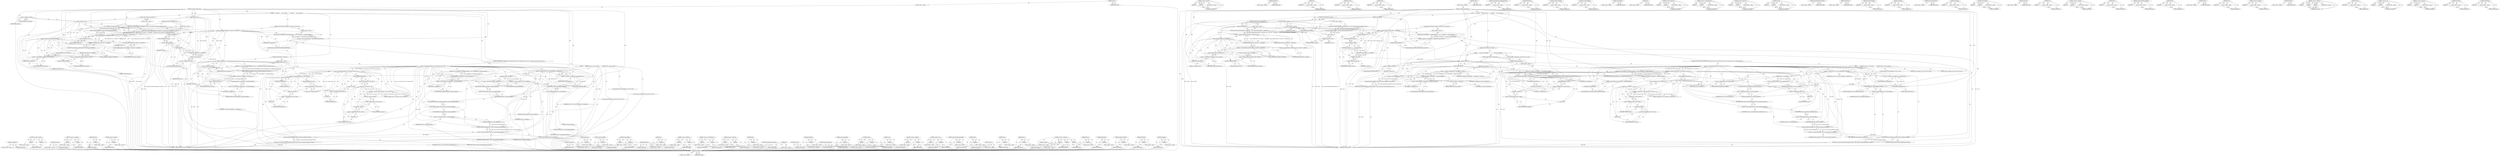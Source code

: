 digraph "toRenderBlock" {
vulnerable_247 [label=<(METHOD,overrideHeight)>];
vulnerable_248 [label=<(BLOCK,&lt;empty&gt;,&lt;empty&gt;)>];
vulnerable_249 [label=<(METHOD_RETURN,ANY)>];
vulnerable_229 [label=<(METHOD,&lt;operator&gt;.logicalOr)>];
vulnerable_230 [label=<(PARAM,p1)>];
vulnerable_231 [label=<(PARAM,p2)>];
vulnerable_232 [label=<(BLOCK,&lt;empty&gt;,&lt;empty&gt;)>];
vulnerable_233 [label=<(METHOD_RETURN,ANY)>];
vulnerable_188 [label=<(METHOD,isRenderView)>];
vulnerable_189 [label=<(BLOCK,&lt;empty&gt;,&lt;empty&gt;)>];
vulnerable_190 [label=<(METHOD_RETURN,ANY)>];
vulnerable_290 [label=<(METHOD,&lt;operator&gt;.assignment)>];
vulnerable_291 [label=<(PARAM,p1)>];
vulnerable_292 [label=<(PARAM,p2)>];
vulnerable_293 [label=<(BLOCK,&lt;empty&gt;,&lt;empty&gt;)>];
vulnerable_294 [label=<(METHOD_RETURN,ANY)>];
vulnerable_209 [label=<(METHOD,frameView)>];
vulnerable_210 [label=<(PARAM,p1)>];
vulnerable_211 [label=<(BLOCK,&lt;empty&gt;,&lt;empty&gt;)>];
vulnerable_212 [label=<(METHOD_RETURN,ANY)>];
vulnerable_278 [label=<(METHOD,&lt;operator&gt;.logicalNot)>];
vulnerable_279 [label=<(PARAM,p1)>];
vulnerable_280 [label=<(BLOCK,&lt;empty&gt;,&lt;empty&gt;)>];
vulnerable_281 [label=<(METHOD_RETURN,ANY)>];
vulnerable_6 [label=<(METHOD,&lt;global&gt;)<SUB>1</SUB>>];
vulnerable_7 [label=<(BLOCK,&lt;empty&gt;,&lt;empty&gt;)<SUB>1</SUB>>];
vulnerable_8 [label=<(METHOD,availableLogicalHeightUsing)<SUB>1</SUB>>];
vulnerable_9 [label=<(PARAM,const Length&amp; h)<SUB>1</SUB>>];
vulnerable_10 [label=<(BLOCK,{
    if (h.isFixed())
        return computeCo...,{
    if (h.isFixed())
        return computeCo...)<SUB>2</SUB>>];
vulnerable_11 [label=<(CONTROL_STRUCTURE,IF,if (h.isFixed()))<SUB>3</SUB>>];
vulnerable_12 [label=<(isFixed,h.isFixed())<SUB>3</SUB>>];
vulnerable_13 [label=<(&lt;operator&gt;.fieldAccess,h.isFixed)<SUB>3</SUB>>];
vulnerable_14 [label=<(IDENTIFIER,h,h.isFixed())<SUB>3</SUB>>];
vulnerable_15 [label=<(FIELD_IDENTIFIER,isFixed,isFixed)<SUB>3</SUB>>];
vulnerable_16 [label=<(BLOCK,&lt;empty&gt;,&lt;empty&gt;)<SUB>4</SUB>>];
vulnerable_17 [label=<(RETURN,return computeContentBoxLogicalHeight(h.value());,return computeContentBoxLogicalHeight(h.value());)<SUB>4</SUB>>];
vulnerable_18 [label=<(computeContentBoxLogicalHeight,computeContentBoxLogicalHeight(h.value()))<SUB>4</SUB>>];
vulnerable_19 [label=<(value,h.value())<SUB>4</SUB>>];
vulnerable_20 [label=<(&lt;operator&gt;.fieldAccess,h.value)<SUB>4</SUB>>];
vulnerable_21 [label=<(IDENTIFIER,h,h.value())<SUB>4</SUB>>];
vulnerable_22 [label=<(FIELD_IDENTIFIER,value,value)<SUB>4</SUB>>];
vulnerable_23 [label=<(CONTROL_STRUCTURE,IF,if (isRenderView()))<SUB>6</SUB>>];
vulnerable_24 [label=<(isRenderView,isRenderView())<SUB>6</SUB>>];
vulnerable_25 [label=<(BLOCK,&lt;empty&gt;,&lt;empty&gt;)<SUB>7</SUB>>];
vulnerable_26 [label=<(RETURN,return isHorizontalWritingMode() ? toRenderView...,return isHorizontalWritingMode() ? toRenderView...)<SUB>7</SUB>>];
vulnerable_27 [label=<(&lt;operator&gt;.conditional,isHorizontalWritingMode() ? toRenderView(this)-...)<SUB>7</SUB>>];
vulnerable_28 [label=<(isHorizontalWritingMode,isHorizontalWritingMode())<SUB>7</SUB>>];
vulnerable_29 [label=<(visibleHeight,toRenderView(this)-&gt;frameView()-&gt;visibleHeight())<SUB>7</SUB>>];
vulnerable_30 [label=<(&lt;operator&gt;.indirectFieldAccess,toRenderView(this)-&gt;frameView()-&gt;visibleHeight)<SUB>7</SUB>>];
vulnerable_31 [label=<(frameView,toRenderView(this)-&gt;frameView())<SUB>7</SUB>>];
vulnerable_32 [label=<(&lt;operator&gt;.indirectFieldAccess,toRenderView(this)-&gt;frameView)<SUB>7</SUB>>];
vulnerable_33 [label=<(toRenderView,toRenderView(this))<SUB>7</SUB>>];
vulnerable_34 [label=<(LITERAL,this,toRenderView(this))<SUB>7</SUB>>];
vulnerable_35 [label=<(FIELD_IDENTIFIER,frameView,frameView)<SUB>7</SUB>>];
vulnerable_36 [label=<(FIELD_IDENTIFIER,visibleHeight,visibleHeight)<SUB>7</SUB>>];
vulnerable_37 [label=<(visibleWidth,toRenderView(this)-&gt;frameView()-&gt;visibleWidth())<SUB>7</SUB>>];
vulnerable_38 [label=<(&lt;operator&gt;.indirectFieldAccess,toRenderView(this)-&gt;frameView()-&gt;visibleWidth)<SUB>7</SUB>>];
vulnerable_39 [label=<(frameView,toRenderView(this)-&gt;frameView())<SUB>7</SUB>>];
vulnerable_40 [label=<(&lt;operator&gt;.indirectFieldAccess,toRenderView(this)-&gt;frameView)<SUB>7</SUB>>];
vulnerable_41 [label=<(toRenderView,toRenderView(this))<SUB>7</SUB>>];
vulnerable_42 [label=<(LITERAL,this,toRenderView(this))<SUB>7</SUB>>];
vulnerable_43 [label=<(FIELD_IDENTIFIER,frameView,frameView)<SUB>7</SUB>>];
vulnerable_44 [label=<(FIELD_IDENTIFIER,visibleWidth,visibleWidth)<SUB>7</SUB>>];
vulnerable_45 [label=<(CONTROL_STRUCTURE,IF,if (isTableCell() &amp;&amp; (h.isAuto() || h.isPercent())))<SUB>9</SUB>>];
vulnerable_46 [label=<(&lt;operator&gt;.logicalAnd,isTableCell() &amp;&amp; (h.isAuto() || h.isPercent()))<SUB>9</SUB>>];
vulnerable_47 [label=<(isTableCell,isTableCell())<SUB>9</SUB>>];
vulnerable_48 [label=<(&lt;operator&gt;.logicalOr,h.isAuto() || h.isPercent())<SUB>9</SUB>>];
vulnerable_49 [label=<(isAuto,h.isAuto())<SUB>9</SUB>>];
vulnerable_50 [label=<(&lt;operator&gt;.fieldAccess,h.isAuto)<SUB>9</SUB>>];
vulnerable_51 [label=<(IDENTIFIER,h,h.isAuto())<SUB>9</SUB>>];
vulnerable_52 [label=<(FIELD_IDENTIFIER,isAuto,isAuto)<SUB>9</SUB>>];
vulnerable_53 [label=<(isPercent,h.isPercent())<SUB>9</SUB>>];
vulnerable_54 [label=<(&lt;operator&gt;.fieldAccess,h.isPercent)<SUB>9</SUB>>];
vulnerable_55 [label=<(IDENTIFIER,h,h.isPercent())<SUB>9</SUB>>];
vulnerable_56 [label=<(FIELD_IDENTIFIER,isPercent,isPercent)<SUB>9</SUB>>];
vulnerable_57 [label=<(BLOCK,&lt;empty&gt;,&lt;empty&gt;)<SUB>10</SUB>>];
vulnerable_58 [label=<(RETURN,return overrideHeight() - borderAndPaddingLogic...,return overrideHeight() - borderAndPaddingLogic...)<SUB>10</SUB>>];
vulnerable_59 [label=<(&lt;operator&gt;.subtraction,overrideHeight() - borderAndPaddingLogicalWidth())<SUB>10</SUB>>];
vulnerable_60 [label=<(overrideHeight,overrideHeight())<SUB>10</SUB>>];
vulnerable_61 [label=<(borderAndPaddingLogicalWidth,borderAndPaddingLogicalWidth())<SUB>10</SUB>>];
vulnerable_62 [label=<(CONTROL_STRUCTURE,IF,if (h.isPercent()))<SUB>12</SUB>>];
vulnerable_63 [label=<(isPercent,h.isPercent())<SUB>12</SUB>>];
vulnerable_64 [label=<(&lt;operator&gt;.fieldAccess,h.isPercent)<SUB>12</SUB>>];
vulnerable_65 [label=<(IDENTIFIER,h,h.isPercent())<SUB>12</SUB>>];
vulnerable_66 [label=<(FIELD_IDENTIFIER,isPercent,isPercent)<SUB>12</SUB>>];
vulnerable_67 [label=<(BLOCK,&lt;empty&gt;,&lt;empty&gt;)<SUB>13</SUB>>];
vulnerable_68 [label=<(RETURN,return computeContentBoxLogicalHeight(h.calcVal...,return computeContentBoxLogicalHeight(h.calcVal...)<SUB>13</SUB>>];
vulnerable_69 [label=<(computeContentBoxLogicalHeight,computeContentBoxLogicalHeight(h.calcValue(cont...)<SUB>13</SUB>>];
vulnerable_70 [label=<(calcValue,h.calcValue(containingBlock()-&gt;availableLogical...)<SUB>13</SUB>>];
vulnerable_71 [label=<(&lt;operator&gt;.fieldAccess,h.calcValue)<SUB>13</SUB>>];
vulnerable_72 [label=<(IDENTIFIER,h,h.calcValue(containingBlock()-&gt;availableLogical...)<SUB>13</SUB>>];
vulnerable_73 [label=<(FIELD_IDENTIFIER,calcValue,calcValue)<SUB>13</SUB>>];
vulnerable_74 [label=<(availableLogicalHeight,containingBlock()-&gt;availableLogicalHeight())<SUB>13</SUB>>];
vulnerable_75 [label=<(&lt;operator&gt;.indirectFieldAccess,containingBlock()-&gt;availableLogicalHeight)<SUB>13</SUB>>];
vulnerable_76 [label=<(containingBlock,containingBlock())<SUB>13</SUB>>];
vulnerable_77 [label=<(FIELD_IDENTIFIER,availableLogicalHeight,availableLogicalHeight)<SUB>13</SUB>>];
vulnerable_78 [label=<(CONTROL_STRUCTURE,IF,if (isRenderBlock() &amp;&amp; isPositioned() &amp;&amp; style()-&gt;height().isAuto() &amp;&amp; !(style()-&gt;top().isAuto() || style()-&gt;bottom().isAuto())))<SUB>15</SUB>>];
vulnerable_79 [label=<(&lt;operator&gt;.logicalAnd,isRenderBlock() &amp;&amp; isPositioned() &amp;&amp; style()-&gt;h...)<SUB>15</SUB>>];
vulnerable_80 [label=<(&lt;operator&gt;.logicalAnd,isRenderBlock() &amp;&amp; isPositioned() &amp;&amp; style()-&gt;h...)<SUB>15</SUB>>];
vulnerable_81 [label=<(&lt;operator&gt;.logicalAnd,isRenderBlock() &amp;&amp; isPositioned())<SUB>15</SUB>>];
vulnerable_82 [label=<(isRenderBlock,isRenderBlock())<SUB>15</SUB>>];
vulnerable_83 [label=<(isPositioned,isPositioned())<SUB>15</SUB>>];
vulnerable_84 [label=<(isAuto,style()-&gt;height().isAuto())<SUB>15</SUB>>];
vulnerable_85 [label=<(&lt;operator&gt;.fieldAccess,style()-&gt;height().isAuto)<SUB>15</SUB>>];
vulnerable_86 [label=<(height,style()-&gt;height())<SUB>15</SUB>>];
vulnerable_87 [label=<(&lt;operator&gt;.indirectFieldAccess,style()-&gt;height)<SUB>15</SUB>>];
vulnerable_88 [label=<(style,style())<SUB>15</SUB>>];
vulnerable_89 [label=<(FIELD_IDENTIFIER,height,height)<SUB>15</SUB>>];
vulnerable_90 [label=<(FIELD_IDENTIFIER,isAuto,isAuto)<SUB>15</SUB>>];
vulnerable_91 [label=<(&lt;operator&gt;.logicalNot,!(style()-&gt;top().isAuto() || style()-&gt;bottom()....)<SUB>15</SUB>>];
vulnerable_92 [label=<(&lt;operator&gt;.logicalOr,style()-&gt;top().isAuto() || style()-&gt;bottom().is...)<SUB>15</SUB>>];
vulnerable_93 [label=<(isAuto,style()-&gt;top().isAuto())<SUB>15</SUB>>];
vulnerable_94 [label=<(&lt;operator&gt;.fieldAccess,style()-&gt;top().isAuto)<SUB>15</SUB>>];
vulnerable_95 [label=<(top,style()-&gt;top())<SUB>15</SUB>>];
vulnerable_96 [label=<(&lt;operator&gt;.indirectFieldAccess,style()-&gt;top)<SUB>15</SUB>>];
vulnerable_97 [label=<(style,style())<SUB>15</SUB>>];
vulnerable_98 [label=<(FIELD_IDENTIFIER,top,top)<SUB>15</SUB>>];
vulnerable_99 [label=<(FIELD_IDENTIFIER,isAuto,isAuto)<SUB>15</SUB>>];
vulnerable_100 [label=<(isAuto,style()-&gt;bottom().isAuto())<SUB>15</SUB>>];
vulnerable_101 [label=<(&lt;operator&gt;.fieldAccess,style()-&gt;bottom().isAuto)<SUB>15</SUB>>];
vulnerable_102 [label=<(bottom,style()-&gt;bottom())<SUB>15</SUB>>];
vulnerable_103 [label=<(&lt;operator&gt;.indirectFieldAccess,style()-&gt;bottom)<SUB>15</SUB>>];
vulnerable_104 [label=<(style,style())<SUB>15</SUB>>];
vulnerable_105 [label=<(FIELD_IDENTIFIER,bottom,bottom)<SUB>15</SUB>>];
vulnerable_106 [label=<(FIELD_IDENTIFIER,isAuto,isAuto)<SUB>15</SUB>>];
vulnerable_107 [label=<(BLOCK,{
        RenderBlock* block = const_cast&lt;Rende...,{
        RenderBlock* block = const_cast&lt;Rende...)<SUB>15</SUB>>];
vulnerable_108 [label="<(LOCAL,RenderBlock* block: RenderBlock*)<SUB>16</SUB>>"];
vulnerable_109 [label=<(&lt;operator&gt;.assignment,* block = const_cast&lt;RenderBlock*&gt;(toRenderBloc...)<SUB>16</SUB>>];
vulnerable_110 [label=<(IDENTIFIER,block,* block = const_cast&lt;RenderBlock*&gt;(toRenderBloc...)<SUB>16</SUB>>];
vulnerable_111 [label=<(&lt;operator&gt;.cast,const_cast&lt;RenderBlock*&gt;(toRenderBlock(this)))<SUB>16</SUB>>];
vulnerable_112 [label=<(UNKNOWN,RenderBlock*,RenderBlock*)<SUB>16</SUB>>];
vulnerable_113 [label=<(toRenderBlock,toRenderBlock(this))<SUB>16</SUB>>];
vulnerable_114 [label=<(LITERAL,this,toRenderBlock(this))<SUB>16</SUB>>];
vulnerable_115 [label="<(LOCAL,LayoutUnit oldHeight: LayoutUnit)<SUB>17</SUB>>"];
vulnerable_116 [label=<(&lt;operator&gt;.assignment,oldHeight = block-&gt;logicalHeight())<SUB>17</SUB>>];
vulnerable_117 [label=<(IDENTIFIER,oldHeight,oldHeight = block-&gt;logicalHeight())<SUB>17</SUB>>];
vulnerable_118 [label=<(logicalHeight,block-&gt;logicalHeight())<SUB>17</SUB>>];
vulnerable_119 [label=<(&lt;operator&gt;.indirectFieldAccess,block-&gt;logicalHeight)<SUB>17</SUB>>];
vulnerable_120 [label=<(IDENTIFIER,block,block-&gt;logicalHeight())<SUB>17</SUB>>];
vulnerable_121 [label=<(FIELD_IDENTIFIER,logicalHeight,logicalHeight)<SUB>17</SUB>>];
vulnerable_122 [label=<(computeLogicalHeight,block-&gt;computeLogicalHeight())<SUB>18</SUB>>];
vulnerable_123 [label=<(&lt;operator&gt;.indirectFieldAccess,block-&gt;computeLogicalHeight)<SUB>18</SUB>>];
vulnerable_124 [label=<(IDENTIFIER,block,block-&gt;computeLogicalHeight())<SUB>18</SUB>>];
vulnerable_125 [label=<(FIELD_IDENTIFIER,computeLogicalHeight,computeLogicalHeight)<SUB>18</SUB>>];
vulnerable_126 [label="<(LOCAL,LayoutUnit newHeight: LayoutUnit)<SUB>19</SUB>>"];
vulnerable_127 [label=<(&lt;operator&gt;.assignment,newHeight = block-&gt;computeContentBoxLogicalHeig...)<SUB>19</SUB>>];
vulnerable_128 [label=<(IDENTIFIER,newHeight,newHeight = block-&gt;computeContentBoxLogicalHeig...)<SUB>19</SUB>>];
vulnerable_129 [label=<(computeContentBoxLogicalHeight,block-&gt;computeContentBoxLogicalHeight(block-&gt;co...)<SUB>19</SUB>>];
vulnerable_130 [label=<(&lt;operator&gt;.indirectFieldAccess,block-&gt;computeContentBoxLogicalHeight)<SUB>19</SUB>>];
vulnerable_131 [label=<(IDENTIFIER,block,block-&gt;computeContentBoxLogicalHeight(block-&gt;co...)<SUB>19</SUB>>];
vulnerable_132 [label=<(FIELD_IDENTIFIER,computeContentBoxLogicalHeight,computeContentBoxLogicalHeight)<SUB>19</SUB>>];
vulnerable_133 [label=<(contentLogicalHeight,block-&gt;contentLogicalHeight())<SUB>19</SUB>>];
vulnerable_134 [label=<(&lt;operator&gt;.indirectFieldAccess,block-&gt;contentLogicalHeight)<SUB>19</SUB>>];
vulnerable_135 [label=<(IDENTIFIER,block,block-&gt;contentLogicalHeight())<SUB>19</SUB>>];
vulnerable_136 [label=<(FIELD_IDENTIFIER,contentLogicalHeight,contentLogicalHeight)<SUB>19</SUB>>];
vulnerable_137 [label=<(setLogicalHeight,block-&gt;setLogicalHeight(oldHeight))<SUB>20</SUB>>];
vulnerable_138 [label=<(&lt;operator&gt;.indirectFieldAccess,block-&gt;setLogicalHeight)<SUB>20</SUB>>];
vulnerable_139 [label=<(IDENTIFIER,block,block-&gt;setLogicalHeight(oldHeight))<SUB>20</SUB>>];
vulnerable_140 [label=<(FIELD_IDENTIFIER,setLogicalHeight,setLogicalHeight)<SUB>20</SUB>>];
vulnerable_141 [label=<(IDENTIFIER,oldHeight,block-&gt;setLogicalHeight(oldHeight))<SUB>20</SUB>>];
vulnerable_142 [label=<(RETURN,return computeContentBoxLogicalHeight(newHeight);,return computeContentBoxLogicalHeight(newHeight);)<SUB>21</SUB>>];
vulnerable_143 [label=<(computeContentBoxLogicalHeight,computeContentBoxLogicalHeight(newHeight))<SUB>21</SUB>>];
vulnerable_144 [label=<(IDENTIFIER,newHeight,computeContentBoxLogicalHeight(newHeight))<SUB>21</SUB>>];
vulnerable_145 [label=<(RETURN,return containingBlock()-&gt;availableLogicalHeigh...,return containingBlock()-&gt;availableLogicalHeigh...)<SUB>24</SUB>>];
vulnerable_146 [label=<(availableLogicalHeight,containingBlock()-&gt;availableLogicalHeight())<SUB>24</SUB>>];
vulnerable_147 [label=<(&lt;operator&gt;.indirectFieldAccess,containingBlock()-&gt;availableLogicalHeight)<SUB>24</SUB>>];
vulnerable_148 [label=<(containingBlock,containingBlock())<SUB>24</SUB>>];
vulnerable_149 [label=<(FIELD_IDENTIFIER,availableLogicalHeight,availableLogicalHeight)<SUB>24</SUB>>];
vulnerable_150 [label=<(METHOD_RETURN,LayoutUnit)<SUB>1</SUB>>];
vulnerable_152 [label=<(METHOD_RETURN,ANY)<SUB>1</SUB>>];
vulnerable_262 [label=<(METHOD,containingBlock)>];
vulnerable_263 [label=<(BLOCK,&lt;empty&gt;,&lt;empty&gt;)>];
vulnerable_264 [label=<(METHOD_RETURN,ANY)>];
vulnerable_213 [label=<(METHOD,toRenderView)>];
vulnerable_214 [label=<(PARAM,p1)>];
vulnerable_215 [label=<(BLOCK,&lt;empty&gt;,&lt;empty&gt;)>];
vulnerable_216 [label=<(METHOD_RETURN,ANY)>];
vulnerable_312 [label=<(METHOD,contentLogicalHeight)>];
vulnerable_313 [label=<(PARAM,p1)>];
vulnerable_314 [label=<(BLOCK,&lt;empty&gt;,&lt;empty&gt;)>];
vulnerable_315 [label=<(METHOD_RETURN,ANY)>];
vulnerable_316 [label=<(METHOD,setLogicalHeight)>];
vulnerable_317 [label=<(PARAM,p1)>];
vulnerable_318 [label=<(PARAM,p2)>];
vulnerable_319 [label=<(BLOCK,&lt;empty&gt;,&lt;empty&gt;)>];
vulnerable_320 [label=<(METHOD_RETURN,ANY)>];
vulnerable_265 [label=<(METHOD,isRenderBlock)>];
vulnerable_266 [label=<(BLOCK,&lt;empty&gt;,&lt;empty&gt;)>];
vulnerable_267 [label=<(METHOD_RETURN,ANY)>];
vulnerable_282 [label=<(METHOD,top)>];
vulnerable_283 [label=<(PARAM,p1)>];
vulnerable_284 [label=<(BLOCK,&lt;empty&gt;,&lt;empty&gt;)>];
vulnerable_285 [label=<(METHOD_RETURN,ANY)>];
vulnerable_175 [label=<(METHOD,&lt;operator&gt;.fieldAccess)>];
vulnerable_176 [label=<(PARAM,p1)>];
vulnerable_177 [label=<(PARAM,p2)>];
vulnerable_178 [label=<(BLOCK,&lt;empty&gt;,&lt;empty&gt;)>];
vulnerable_179 [label=<(METHOD_RETURN,ANY)>];
vulnerable_204 [label=<(METHOD,&lt;operator&gt;.indirectFieldAccess)>];
vulnerable_205 [label=<(PARAM,p1)>];
vulnerable_206 [label=<(PARAM,p2)>];
vulnerable_207 [label=<(BLOCK,&lt;empty&gt;,&lt;empty&gt;)>];
vulnerable_208 [label=<(METHOD_RETURN,ANY)>];
vulnerable_242 [label=<(METHOD,&lt;operator&gt;.subtraction)>];
vulnerable_243 [label=<(PARAM,p1)>];
vulnerable_244 [label=<(PARAM,p2)>];
vulnerable_245 [label=<(BLOCK,&lt;empty&gt;,&lt;empty&gt;)>];
vulnerable_246 [label=<(METHOD_RETURN,ANY)>];
vulnerable_271 [label=<(METHOD,height)>];
vulnerable_272 [label=<(PARAM,p1)>];
vulnerable_273 [label=<(BLOCK,&lt;empty&gt;,&lt;empty&gt;)>];
vulnerable_274 [label=<(METHOD_RETURN,ANY)>];
vulnerable_250 [label=<(METHOD,borderAndPaddingLogicalWidth)>];
vulnerable_251 [label=<(BLOCK,&lt;empty&gt;,&lt;empty&gt;)>];
vulnerable_252 [label=<(METHOD_RETURN,ANY)>];
vulnerable_275 [label=<(METHOD,style)>];
vulnerable_276 [label=<(BLOCK,&lt;empty&gt;,&lt;empty&gt;)>];
vulnerable_277 [label=<(METHOD_RETURN,ANY)>];
vulnerable_268 [label=<(METHOD,isPositioned)>];
vulnerable_269 [label=<(BLOCK,&lt;empty&gt;,&lt;empty&gt;)>];
vulnerable_270 [label=<(METHOD_RETURN,ANY)>];
vulnerable_200 [label=<(METHOD,visibleHeight)>];
vulnerable_201 [label=<(PARAM,p1)>];
vulnerable_202 [label=<(BLOCK,&lt;empty&gt;,&lt;empty&gt;)>];
vulnerable_203 [label=<(METHOD_RETURN,ANY)>];
vulnerable_197 [label=<(METHOD,isHorizontalWritingMode)>];
vulnerable_198 [label=<(BLOCK,&lt;empty&gt;,&lt;empty&gt;)>];
vulnerable_199 [label=<(METHOD_RETURN,ANY)>];
vulnerable_308 [label=<(METHOD,computeLogicalHeight)>];
vulnerable_309 [label=<(PARAM,p1)>];
vulnerable_310 [label=<(BLOCK,&lt;empty&gt;,&lt;empty&gt;)>];
vulnerable_311 [label=<(METHOD_RETURN,ANY)>];
vulnerable_253 [label=<(METHOD,calcValue)>];
vulnerable_254 [label=<(PARAM,p1)>];
vulnerable_255 [label=<(PARAM,p2)>];
vulnerable_256 [label=<(BLOCK,&lt;empty&gt;,&lt;empty&gt;)>];
vulnerable_257 [label=<(METHOD_RETURN,ANY)>];
vulnerable_184 [label=<(METHOD,value)>];
vulnerable_185 [label=<(PARAM,p1)>];
vulnerable_186 [label=<(BLOCK,&lt;empty&gt;,&lt;empty&gt;)>];
vulnerable_187 [label=<(METHOD_RETURN,ANY)>];
vulnerable_221 [label=<(METHOD,&lt;operator&gt;.logicalAnd)>];
vulnerable_222 [label=<(PARAM,p1)>];
vulnerable_223 [label=<(PARAM,p2)>];
vulnerable_224 [label=<(BLOCK,&lt;empty&gt;,&lt;empty&gt;)>];
vulnerable_225 [label=<(METHOD_RETURN,ANY)>];
vulnerable_295 [label=<(METHOD,&lt;operator&gt;.cast)>];
vulnerable_296 [label=<(PARAM,p1)>];
vulnerable_297 [label=<(PARAM,p2)>];
vulnerable_298 [label=<(BLOCK,&lt;empty&gt;,&lt;empty&gt;)>];
vulnerable_299 [label=<(METHOD_RETURN,ANY)>];
vulnerable_180 [label=<(METHOD,computeContentBoxLogicalHeight)>];
vulnerable_181 [label=<(PARAM,p1)>];
vulnerable_182 [label=<(BLOCK,&lt;empty&gt;,&lt;empty&gt;)>];
vulnerable_183 [label=<(METHOD_RETURN,ANY)>];
vulnerable_171 [label=<(METHOD,isFixed)>];
vulnerable_172 [label=<(PARAM,p1)>];
vulnerable_173 [label=<(BLOCK,&lt;empty&gt;,&lt;empty&gt;)>];
vulnerable_174 [label=<(METHOD_RETURN,ANY)>];
vulnerable_165 [label=<(METHOD,&lt;global&gt;)<SUB>1</SUB>>];
vulnerable_166 [label=<(BLOCK,&lt;empty&gt;,&lt;empty&gt;)>];
vulnerable_167 [label=<(METHOD_RETURN,ANY)>];
vulnerable_234 [label=<(METHOD,isAuto)>];
vulnerable_235 [label=<(PARAM,p1)>];
vulnerable_236 [label=<(BLOCK,&lt;empty&gt;,&lt;empty&gt;)>];
vulnerable_237 [label=<(METHOD_RETURN,ANY)>];
vulnerable_286 [label=<(METHOD,bottom)>];
vulnerable_287 [label=<(PARAM,p1)>];
vulnerable_288 [label=<(BLOCK,&lt;empty&gt;,&lt;empty&gt;)>];
vulnerable_289 [label=<(METHOD_RETURN,ANY)>];
vulnerable_226 [label=<(METHOD,isTableCell)>];
vulnerable_227 [label=<(BLOCK,&lt;empty&gt;,&lt;empty&gt;)>];
vulnerable_228 [label=<(METHOD_RETURN,ANY)>];
vulnerable_191 [label=<(METHOD,&lt;operator&gt;.conditional)>];
vulnerable_192 [label=<(PARAM,p1)>];
vulnerable_193 [label=<(PARAM,p2)>];
vulnerable_194 [label=<(PARAM,p3)>];
vulnerable_195 [label=<(BLOCK,&lt;empty&gt;,&lt;empty&gt;)>];
vulnerable_196 [label=<(METHOD_RETURN,ANY)>];
vulnerable_238 [label=<(METHOD,isPercent)>];
vulnerable_239 [label=<(PARAM,p1)>];
vulnerable_240 [label=<(BLOCK,&lt;empty&gt;,&lt;empty&gt;)>];
vulnerable_241 [label=<(METHOD_RETURN,ANY)>];
vulnerable_300 [label=<(METHOD,toRenderBlock)>];
vulnerable_301 [label=<(PARAM,p1)>];
vulnerable_302 [label=<(BLOCK,&lt;empty&gt;,&lt;empty&gt;)>];
vulnerable_303 [label=<(METHOD_RETURN,ANY)>];
vulnerable_258 [label=<(METHOD,availableLogicalHeight)>];
vulnerable_259 [label=<(PARAM,p1)>];
vulnerable_260 [label=<(BLOCK,&lt;empty&gt;,&lt;empty&gt;)>];
vulnerable_261 [label=<(METHOD_RETURN,ANY)>];
vulnerable_217 [label=<(METHOD,visibleWidth)>];
vulnerable_218 [label=<(PARAM,p1)>];
vulnerable_219 [label=<(BLOCK,&lt;empty&gt;,&lt;empty&gt;)>];
vulnerable_220 [label=<(METHOD_RETURN,ANY)>];
vulnerable_304 [label=<(METHOD,logicalHeight)>];
vulnerable_305 [label=<(PARAM,p1)>];
vulnerable_306 [label=<(BLOCK,&lt;empty&gt;,&lt;empty&gt;)>];
vulnerable_307 [label=<(METHOD_RETURN,ANY)>];
fixed_260 [label=<(METHOD,overrideHeight)>];
fixed_261 [label=<(BLOCK,&lt;empty&gt;,&lt;empty&gt;)>];
fixed_262 [label=<(METHOD_RETURN,ANY)>];
fixed_242 [label=<(METHOD,&lt;operator&gt;.logicalOr)>];
fixed_243 [label=<(PARAM,p1)>];
fixed_244 [label=<(PARAM,p2)>];
fixed_245 [label=<(BLOCK,&lt;empty&gt;,&lt;empty&gt;)>];
fixed_246 [label=<(METHOD_RETURN,ANY)>];
fixed_201 [label=<(METHOD,isRenderView)>];
fixed_202 [label=<(BLOCK,&lt;empty&gt;,&lt;empty&gt;)>];
fixed_203 [label=<(METHOD_RETURN,ANY)>];
fixed_304 [label=<(METHOD,top)>];
fixed_305 [label=<(PARAM,p1)>];
fixed_306 [label=<(BLOCK,&lt;empty&gt;,&lt;empty&gt;)>];
fixed_307 [label=<(METHOD_RETURN,ANY)>];
fixed_222 [label=<(METHOD,frameView)>];
fixed_223 [label=<(PARAM,p1)>];
fixed_224 [label=<(BLOCK,&lt;empty&gt;,&lt;empty&gt;)>];
fixed_225 [label=<(METHOD_RETURN,ANY)>];
fixed_293 [label=<(METHOD,height)>];
fixed_294 [label=<(PARAM,p1)>];
fixed_295 [label=<(BLOCK,&lt;empty&gt;,&lt;empty&gt;)>];
fixed_296 [label=<(METHOD_RETURN,ANY)>];
fixed_6 [label=<(METHOD,&lt;global&gt;)<SUB>1</SUB>>];
fixed_7 [label=<(BLOCK,&lt;empty&gt;,&lt;empty&gt;)<SUB>1</SUB>>];
fixed_8 [label=<(METHOD,availableLogicalHeightUsing)<SUB>1</SUB>>];
fixed_9 [label=<(PARAM,const Length&amp; h)<SUB>1</SUB>>];
fixed_10 [label=<(BLOCK,{
    if (h.isFixed())
        return computeCo...,{
    if (h.isFixed())
        return computeCo...)<SUB>2</SUB>>];
fixed_11 [label=<(CONTROL_STRUCTURE,IF,if (h.isFixed()))<SUB>3</SUB>>];
fixed_12 [label=<(isFixed,h.isFixed())<SUB>3</SUB>>];
fixed_13 [label=<(&lt;operator&gt;.fieldAccess,h.isFixed)<SUB>3</SUB>>];
fixed_14 [label=<(IDENTIFIER,h,h.isFixed())<SUB>3</SUB>>];
fixed_15 [label=<(FIELD_IDENTIFIER,isFixed,isFixed)<SUB>3</SUB>>];
fixed_16 [label=<(BLOCK,&lt;empty&gt;,&lt;empty&gt;)<SUB>4</SUB>>];
fixed_17 [label=<(RETURN,return computeContentBoxLogicalHeight(h.value());,return computeContentBoxLogicalHeight(h.value());)<SUB>4</SUB>>];
fixed_18 [label=<(computeContentBoxLogicalHeight,computeContentBoxLogicalHeight(h.value()))<SUB>4</SUB>>];
fixed_19 [label=<(value,h.value())<SUB>4</SUB>>];
fixed_20 [label=<(&lt;operator&gt;.fieldAccess,h.value)<SUB>4</SUB>>];
fixed_21 [label=<(IDENTIFIER,h,h.value())<SUB>4</SUB>>];
fixed_22 [label=<(FIELD_IDENTIFIER,value,value)<SUB>4</SUB>>];
fixed_23 [label=<(CONTROL_STRUCTURE,IF,if (isRenderView()))<SUB>6</SUB>>];
fixed_24 [label=<(isRenderView,isRenderView())<SUB>6</SUB>>];
fixed_25 [label=<(BLOCK,&lt;empty&gt;,&lt;empty&gt;)<SUB>7</SUB>>];
fixed_26 [label=<(RETURN,return isHorizontalWritingMode() ? toRenderView...,return isHorizontalWritingMode() ? toRenderView...)<SUB>7</SUB>>];
fixed_27 [label=<(&lt;operator&gt;.conditional,isHorizontalWritingMode() ? toRenderView(this)-...)<SUB>7</SUB>>];
fixed_28 [label=<(isHorizontalWritingMode,isHorizontalWritingMode())<SUB>7</SUB>>];
fixed_29 [label=<(visibleHeight,toRenderView(this)-&gt;frameView()-&gt;visibleHeight())<SUB>7</SUB>>];
fixed_30 [label=<(&lt;operator&gt;.indirectFieldAccess,toRenderView(this)-&gt;frameView()-&gt;visibleHeight)<SUB>7</SUB>>];
fixed_31 [label=<(frameView,toRenderView(this)-&gt;frameView())<SUB>7</SUB>>];
fixed_32 [label=<(&lt;operator&gt;.indirectFieldAccess,toRenderView(this)-&gt;frameView)<SUB>7</SUB>>];
fixed_33 [label=<(toRenderView,toRenderView(this))<SUB>7</SUB>>];
fixed_34 [label=<(LITERAL,this,toRenderView(this))<SUB>7</SUB>>];
fixed_35 [label=<(FIELD_IDENTIFIER,frameView,frameView)<SUB>7</SUB>>];
fixed_36 [label=<(FIELD_IDENTIFIER,visibleHeight,visibleHeight)<SUB>7</SUB>>];
fixed_37 [label=<(visibleWidth,toRenderView(this)-&gt;frameView()-&gt;visibleWidth())<SUB>7</SUB>>];
fixed_38 [label=<(&lt;operator&gt;.indirectFieldAccess,toRenderView(this)-&gt;frameView()-&gt;visibleWidth)<SUB>7</SUB>>];
fixed_39 [label=<(frameView,toRenderView(this)-&gt;frameView())<SUB>7</SUB>>];
fixed_40 [label=<(&lt;operator&gt;.indirectFieldAccess,toRenderView(this)-&gt;frameView)<SUB>7</SUB>>];
fixed_41 [label=<(toRenderView,toRenderView(this))<SUB>7</SUB>>];
fixed_42 [label=<(LITERAL,this,toRenderView(this))<SUB>7</SUB>>];
fixed_43 [label=<(FIELD_IDENTIFIER,frameView,frameView)<SUB>7</SUB>>];
fixed_44 [label=<(FIELD_IDENTIFIER,visibleWidth,visibleWidth)<SUB>7</SUB>>];
fixed_45 [label=<(CONTROL_STRUCTURE,IF,if (isTableCell() &amp;&amp; (h.isAuto() || h.isPercent())))<SUB>9</SUB>>];
fixed_46 [label=<(&lt;operator&gt;.logicalAnd,isTableCell() &amp;&amp; (h.isAuto() || h.isPercent()))<SUB>9</SUB>>];
fixed_47 [label=<(isTableCell,isTableCell())<SUB>9</SUB>>];
fixed_48 [label=<(&lt;operator&gt;.logicalOr,h.isAuto() || h.isPercent())<SUB>9</SUB>>];
fixed_49 [label=<(isAuto,h.isAuto())<SUB>9</SUB>>];
fixed_50 [label=<(&lt;operator&gt;.fieldAccess,h.isAuto)<SUB>9</SUB>>];
fixed_51 [label=<(IDENTIFIER,h,h.isAuto())<SUB>9</SUB>>];
fixed_52 [label=<(FIELD_IDENTIFIER,isAuto,isAuto)<SUB>9</SUB>>];
fixed_53 [label=<(isPercent,h.isPercent())<SUB>9</SUB>>];
fixed_54 [label=<(&lt;operator&gt;.fieldAccess,h.isPercent)<SUB>9</SUB>>];
fixed_55 [label=<(IDENTIFIER,h,h.isPercent())<SUB>9</SUB>>];
fixed_56 [label=<(FIELD_IDENTIFIER,isPercent,isPercent)<SUB>9</SUB>>];
fixed_57 [label=<(BLOCK,&lt;empty&gt;,&lt;empty&gt;)<SUB>10</SUB>>];
fixed_58 [label=<(RETURN,return overrideHeight() - borderAndPaddingLogic...,return overrideHeight() - borderAndPaddingLogic...)<SUB>10</SUB>>];
fixed_59 [label=<(&lt;operator&gt;.subtraction,overrideHeight() - borderAndPaddingLogicalWidth())<SUB>10</SUB>>];
fixed_60 [label=<(overrideHeight,overrideHeight())<SUB>10</SUB>>];
fixed_61 [label=<(borderAndPaddingLogicalWidth,borderAndPaddingLogicalWidth())<SUB>10</SUB>>];
fixed_62 [label=<(CONTROL_STRUCTURE,IF,if (h.isPercent()))<SUB>12</SUB>>];
fixed_63 [label=<(isPercent,h.isPercent())<SUB>12</SUB>>];
fixed_64 [label=<(&lt;operator&gt;.fieldAccess,h.isPercent)<SUB>12</SUB>>];
fixed_65 [label=<(IDENTIFIER,h,h.isPercent())<SUB>12</SUB>>];
fixed_66 [label=<(FIELD_IDENTIFIER,isPercent,isPercent)<SUB>12</SUB>>];
fixed_67 [label=<(BLOCK,{
        LayoutUnit availableHeight;
        /...,{
        LayoutUnit availableHeight;
        /...)<SUB>12</SUB>>];
fixed_68 [label="<(LOCAL,LayoutUnit availableHeight: LayoutUnit)<SUB>13</SUB>>"];
fixed_69 [label=<(CONTROL_STRUCTURE,IF,if (isPositioned()))<SUB>17</SUB>>];
fixed_70 [label=<(isPositioned,isPositioned())<SUB>17</SUB>>];
fixed_71 [label=<(BLOCK,&lt;empty&gt;,&lt;empty&gt;)<SUB>18</SUB>>];
fixed_72 [label=<(&lt;operator&gt;.assignment,availableHeight = containingBlockLogicalHeightF...)<SUB>18</SUB>>];
fixed_73 [label=<(IDENTIFIER,availableHeight,availableHeight = containingBlockLogicalHeightF...)<SUB>18</SUB>>];
fixed_74 [label=<(containingBlockLogicalHeightForPositioned,containingBlockLogicalHeightForPositioned(conta...)<SUB>18</SUB>>];
fixed_75 [label=<(containingBlock,containingBlock())<SUB>18</SUB>>];
fixed_76 [label=<(CONTROL_STRUCTURE,ELSE,else)<SUB>20</SUB>>];
fixed_77 [label=<(BLOCK,&lt;empty&gt;,&lt;empty&gt;)<SUB>20</SUB>>];
fixed_78 [label=<(&lt;operator&gt;.assignment,availableHeight = containingBlock()-&gt;availableL...)<SUB>20</SUB>>];
fixed_79 [label=<(IDENTIFIER,availableHeight,availableHeight = containingBlock()-&gt;availableL...)<SUB>20</SUB>>];
fixed_80 [label=<(availableLogicalHeight,containingBlock()-&gt;availableLogicalHeight())<SUB>20</SUB>>];
fixed_81 [label=<(&lt;operator&gt;.indirectFieldAccess,containingBlock()-&gt;availableLogicalHeight)<SUB>20</SUB>>];
fixed_82 [label=<(containingBlock,containingBlock())<SUB>20</SUB>>];
fixed_83 [label=<(FIELD_IDENTIFIER,availableLogicalHeight,availableLogicalHeight)<SUB>20</SUB>>];
fixed_84 [label=<(RETURN,return computeContentBoxLogicalHeight(h.calcVal...,return computeContentBoxLogicalHeight(h.calcVal...)<SUB>21</SUB>>];
fixed_85 [label=<(computeContentBoxLogicalHeight,computeContentBoxLogicalHeight(h.calcValue(avai...)<SUB>21</SUB>>];
fixed_86 [label=<(calcValue,h.calcValue(availableHeight))<SUB>21</SUB>>];
fixed_87 [label=<(&lt;operator&gt;.fieldAccess,h.calcValue)<SUB>21</SUB>>];
fixed_88 [label=<(IDENTIFIER,h,h.calcValue(availableHeight))<SUB>21</SUB>>];
fixed_89 [label=<(FIELD_IDENTIFIER,calcValue,calcValue)<SUB>21</SUB>>];
fixed_90 [label=<(IDENTIFIER,availableHeight,h.calcValue(availableHeight))<SUB>21</SUB>>];
fixed_91 [label=<(CONTROL_STRUCTURE,IF,if (isRenderBlock() &amp;&amp; isPositioned() &amp;&amp; style()-&gt;height().isAuto() &amp;&amp; !(style()-&gt;top().isAuto() || style()-&gt;bottom().isAuto())))<SUB>24</SUB>>];
fixed_92 [label=<(&lt;operator&gt;.logicalAnd,isRenderBlock() &amp;&amp; isPositioned() &amp;&amp; style()-&gt;h...)<SUB>24</SUB>>];
fixed_93 [label=<(&lt;operator&gt;.logicalAnd,isRenderBlock() &amp;&amp; isPositioned() &amp;&amp; style()-&gt;h...)<SUB>24</SUB>>];
fixed_94 [label=<(&lt;operator&gt;.logicalAnd,isRenderBlock() &amp;&amp; isPositioned())<SUB>24</SUB>>];
fixed_95 [label=<(isRenderBlock,isRenderBlock())<SUB>24</SUB>>];
fixed_96 [label=<(isPositioned,isPositioned())<SUB>24</SUB>>];
fixed_97 [label=<(isAuto,style()-&gt;height().isAuto())<SUB>24</SUB>>];
fixed_98 [label=<(&lt;operator&gt;.fieldAccess,style()-&gt;height().isAuto)<SUB>24</SUB>>];
fixed_99 [label=<(height,style()-&gt;height())<SUB>24</SUB>>];
fixed_100 [label=<(&lt;operator&gt;.indirectFieldAccess,style()-&gt;height)<SUB>24</SUB>>];
fixed_101 [label=<(style,style())<SUB>24</SUB>>];
fixed_102 [label=<(FIELD_IDENTIFIER,height,height)<SUB>24</SUB>>];
fixed_103 [label=<(FIELD_IDENTIFIER,isAuto,isAuto)<SUB>24</SUB>>];
fixed_104 [label=<(&lt;operator&gt;.logicalNot,!(style()-&gt;top().isAuto() || style()-&gt;bottom()....)<SUB>24</SUB>>];
fixed_105 [label=<(&lt;operator&gt;.logicalOr,style()-&gt;top().isAuto() || style()-&gt;bottom().is...)<SUB>24</SUB>>];
fixed_106 [label=<(isAuto,style()-&gt;top().isAuto())<SUB>24</SUB>>];
fixed_107 [label=<(&lt;operator&gt;.fieldAccess,style()-&gt;top().isAuto)<SUB>24</SUB>>];
fixed_108 [label=<(top,style()-&gt;top())<SUB>24</SUB>>];
fixed_109 [label=<(&lt;operator&gt;.indirectFieldAccess,style()-&gt;top)<SUB>24</SUB>>];
fixed_110 [label=<(style,style())<SUB>24</SUB>>];
fixed_111 [label=<(FIELD_IDENTIFIER,top,top)<SUB>24</SUB>>];
fixed_112 [label=<(FIELD_IDENTIFIER,isAuto,isAuto)<SUB>24</SUB>>];
fixed_113 [label=<(isAuto,style()-&gt;bottom().isAuto())<SUB>24</SUB>>];
fixed_114 [label=<(&lt;operator&gt;.fieldAccess,style()-&gt;bottom().isAuto)<SUB>24</SUB>>];
fixed_115 [label=<(bottom,style()-&gt;bottom())<SUB>24</SUB>>];
fixed_116 [label=<(&lt;operator&gt;.indirectFieldAccess,style()-&gt;bottom)<SUB>24</SUB>>];
fixed_117 [label=<(style,style())<SUB>24</SUB>>];
fixed_118 [label=<(FIELD_IDENTIFIER,bottom,bottom)<SUB>24</SUB>>];
fixed_119 [label=<(FIELD_IDENTIFIER,isAuto,isAuto)<SUB>24</SUB>>];
fixed_120 [label=<(BLOCK,{
        RenderBlock* block = const_cast&lt;Rende...,{
        RenderBlock* block = const_cast&lt;Rende...)<SUB>24</SUB>>];
fixed_121 [label="<(LOCAL,RenderBlock* block: RenderBlock*)<SUB>25</SUB>>"];
fixed_122 [label=<(&lt;operator&gt;.assignment,* block = const_cast&lt;RenderBlock*&gt;(toRenderBloc...)<SUB>25</SUB>>];
fixed_123 [label=<(IDENTIFIER,block,* block = const_cast&lt;RenderBlock*&gt;(toRenderBloc...)<SUB>25</SUB>>];
fixed_124 [label=<(&lt;operator&gt;.cast,const_cast&lt;RenderBlock*&gt;(toRenderBlock(this)))<SUB>25</SUB>>];
fixed_125 [label=<(UNKNOWN,RenderBlock*,RenderBlock*)<SUB>25</SUB>>];
fixed_126 [label=<(toRenderBlock,toRenderBlock(this))<SUB>25</SUB>>];
fixed_127 [label=<(LITERAL,this,toRenderBlock(this))<SUB>25</SUB>>];
fixed_128 [label="<(LOCAL,LayoutUnit oldHeight: LayoutUnit)<SUB>26</SUB>>"];
fixed_129 [label=<(&lt;operator&gt;.assignment,oldHeight = block-&gt;logicalHeight())<SUB>26</SUB>>];
fixed_130 [label=<(IDENTIFIER,oldHeight,oldHeight = block-&gt;logicalHeight())<SUB>26</SUB>>];
fixed_131 [label=<(logicalHeight,block-&gt;logicalHeight())<SUB>26</SUB>>];
fixed_132 [label=<(&lt;operator&gt;.indirectFieldAccess,block-&gt;logicalHeight)<SUB>26</SUB>>];
fixed_133 [label=<(IDENTIFIER,block,block-&gt;logicalHeight())<SUB>26</SUB>>];
fixed_134 [label=<(FIELD_IDENTIFIER,logicalHeight,logicalHeight)<SUB>26</SUB>>];
fixed_135 [label=<(computeLogicalHeight,block-&gt;computeLogicalHeight())<SUB>27</SUB>>];
fixed_136 [label=<(&lt;operator&gt;.indirectFieldAccess,block-&gt;computeLogicalHeight)<SUB>27</SUB>>];
fixed_137 [label=<(IDENTIFIER,block,block-&gt;computeLogicalHeight())<SUB>27</SUB>>];
fixed_138 [label=<(FIELD_IDENTIFIER,computeLogicalHeight,computeLogicalHeight)<SUB>27</SUB>>];
fixed_139 [label="<(LOCAL,LayoutUnit newHeight: LayoutUnit)<SUB>28</SUB>>"];
fixed_140 [label=<(&lt;operator&gt;.assignment,newHeight = block-&gt;computeContentBoxLogicalHeig...)<SUB>28</SUB>>];
fixed_141 [label=<(IDENTIFIER,newHeight,newHeight = block-&gt;computeContentBoxLogicalHeig...)<SUB>28</SUB>>];
fixed_142 [label=<(computeContentBoxLogicalHeight,block-&gt;computeContentBoxLogicalHeight(block-&gt;co...)<SUB>28</SUB>>];
fixed_143 [label=<(&lt;operator&gt;.indirectFieldAccess,block-&gt;computeContentBoxLogicalHeight)<SUB>28</SUB>>];
fixed_144 [label=<(IDENTIFIER,block,block-&gt;computeContentBoxLogicalHeight(block-&gt;co...)<SUB>28</SUB>>];
fixed_145 [label=<(FIELD_IDENTIFIER,computeContentBoxLogicalHeight,computeContentBoxLogicalHeight)<SUB>28</SUB>>];
fixed_146 [label=<(contentLogicalHeight,block-&gt;contentLogicalHeight())<SUB>28</SUB>>];
fixed_147 [label=<(&lt;operator&gt;.indirectFieldAccess,block-&gt;contentLogicalHeight)<SUB>28</SUB>>];
fixed_148 [label=<(IDENTIFIER,block,block-&gt;contentLogicalHeight())<SUB>28</SUB>>];
fixed_149 [label=<(FIELD_IDENTIFIER,contentLogicalHeight,contentLogicalHeight)<SUB>28</SUB>>];
fixed_150 [label=<(setLogicalHeight,block-&gt;setLogicalHeight(oldHeight))<SUB>29</SUB>>];
fixed_151 [label=<(&lt;operator&gt;.indirectFieldAccess,block-&gt;setLogicalHeight)<SUB>29</SUB>>];
fixed_152 [label=<(IDENTIFIER,block,block-&gt;setLogicalHeight(oldHeight))<SUB>29</SUB>>];
fixed_153 [label=<(FIELD_IDENTIFIER,setLogicalHeight,setLogicalHeight)<SUB>29</SUB>>];
fixed_154 [label=<(IDENTIFIER,oldHeight,block-&gt;setLogicalHeight(oldHeight))<SUB>29</SUB>>];
fixed_155 [label=<(RETURN,return computeContentBoxLogicalHeight(newHeight);,return computeContentBoxLogicalHeight(newHeight);)<SUB>30</SUB>>];
fixed_156 [label=<(computeContentBoxLogicalHeight,computeContentBoxLogicalHeight(newHeight))<SUB>30</SUB>>];
fixed_157 [label=<(IDENTIFIER,newHeight,computeContentBoxLogicalHeight(newHeight))<SUB>30</SUB>>];
fixed_158 [label=<(RETURN,return containingBlock()-&gt;availableLogicalHeigh...,return containingBlock()-&gt;availableLogicalHeigh...)<SUB>33</SUB>>];
fixed_159 [label=<(availableLogicalHeight,containingBlock()-&gt;availableLogicalHeight())<SUB>33</SUB>>];
fixed_160 [label=<(&lt;operator&gt;.indirectFieldAccess,containingBlock()-&gt;availableLogicalHeight)<SUB>33</SUB>>];
fixed_161 [label=<(containingBlock,containingBlock())<SUB>33</SUB>>];
fixed_162 [label=<(FIELD_IDENTIFIER,availableLogicalHeight,availableLogicalHeight)<SUB>33</SUB>>];
fixed_163 [label=<(METHOD_RETURN,LayoutUnit)<SUB>1</SUB>>];
fixed_165 [label=<(METHOD_RETURN,ANY)<SUB>1</SUB>>];
fixed_274 [label=<(METHOD,containingBlockLogicalHeightForPositioned)>];
fixed_275 [label=<(PARAM,p1)>];
fixed_276 [label=<(BLOCK,&lt;empty&gt;,&lt;empty&gt;)>];
fixed_277 [label=<(METHOD_RETURN,ANY)>];
fixed_226 [label=<(METHOD,toRenderView)>];
fixed_227 [label=<(PARAM,p1)>];
fixed_228 [label=<(BLOCK,&lt;empty&gt;,&lt;empty&gt;)>];
fixed_229 [label=<(METHOD_RETURN,ANY)>];
fixed_325 [label=<(METHOD,computeLogicalHeight)>];
fixed_326 [label=<(PARAM,p1)>];
fixed_327 [label=<(BLOCK,&lt;empty&gt;,&lt;empty&gt;)>];
fixed_328 [label=<(METHOD_RETURN,ANY)>];
fixed_329 [label=<(METHOD,contentLogicalHeight)>];
fixed_330 [label=<(PARAM,p1)>];
fixed_331 [label=<(BLOCK,&lt;empty&gt;,&lt;empty&gt;)>];
fixed_332 [label=<(METHOD_RETURN,ANY)>];
fixed_278 [label=<(METHOD,containingBlock)>];
fixed_279 [label=<(BLOCK,&lt;empty&gt;,&lt;empty&gt;)>];
fixed_280 [label=<(METHOD_RETURN,ANY)>];
fixed_297 [label=<(METHOD,style)>];
fixed_298 [label=<(BLOCK,&lt;empty&gt;,&lt;empty&gt;)>];
fixed_299 [label=<(METHOD_RETURN,ANY)>];
fixed_188 [label=<(METHOD,&lt;operator&gt;.fieldAccess)>];
fixed_189 [label=<(PARAM,p1)>];
fixed_190 [label=<(PARAM,p2)>];
fixed_191 [label=<(BLOCK,&lt;empty&gt;,&lt;empty&gt;)>];
fixed_192 [label=<(METHOD_RETURN,ANY)>];
fixed_217 [label=<(METHOD,&lt;operator&gt;.indirectFieldAccess)>];
fixed_218 [label=<(PARAM,p1)>];
fixed_219 [label=<(PARAM,p2)>];
fixed_220 [label=<(BLOCK,&lt;empty&gt;,&lt;empty&gt;)>];
fixed_221 [label=<(METHOD_RETURN,ANY)>];
fixed_255 [label=<(METHOD,&lt;operator&gt;.subtraction)>];
fixed_256 [label=<(PARAM,p1)>];
fixed_257 [label=<(PARAM,p2)>];
fixed_258 [label=<(BLOCK,&lt;empty&gt;,&lt;empty&gt;)>];
fixed_259 [label=<(METHOD_RETURN,ANY)>];
fixed_285 [label=<(METHOD,calcValue)>];
fixed_286 [label=<(PARAM,p1)>];
fixed_287 [label=<(PARAM,p2)>];
fixed_288 [label=<(BLOCK,&lt;empty&gt;,&lt;empty&gt;)>];
fixed_289 [label=<(METHOD_RETURN,ANY)>];
fixed_263 [label=<(METHOD,borderAndPaddingLogicalWidth)>];
fixed_264 [label=<(BLOCK,&lt;empty&gt;,&lt;empty&gt;)>];
fixed_265 [label=<(METHOD_RETURN,ANY)>];
fixed_290 [label=<(METHOD,isRenderBlock)>];
fixed_291 [label=<(BLOCK,&lt;empty&gt;,&lt;empty&gt;)>];
fixed_292 [label=<(METHOD_RETURN,ANY)>];
fixed_281 [label=<(METHOD,availableLogicalHeight)>];
fixed_282 [label=<(PARAM,p1)>];
fixed_283 [label=<(BLOCK,&lt;empty&gt;,&lt;empty&gt;)>];
fixed_284 [label=<(METHOD_RETURN,ANY)>];
fixed_213 [label=<(METHOD,visibleHeight)>];
fixed_214 [label=<(PARAM,p1)>];
fixed_215 [label=<(BLOCK,&lt;empty&gt;,&lt;empty&gt;)>];
fixed_216 [label=<(METHOD_RETURN,ANY)>];
fixed_210 [label=<(METHOD,isHorizontalWritingMode)>];
fixed_211 [label=<(BLOCK,&lt;empty&gt;,&lt;empty&gt;)>];
fixed_212 [label=<(METHOD_RETURN,ANY)>];
fixed_321 [label=<(METHOD,logicalHeight)>];
fixed_322 [label=<(PARAM,p1)>];
fixed_323 [label=<(BLOCK,&lt;empty&gt;,&lt;empty&gt;)>];
fixed_324 [label=<(METHOD_RETURN,ANY)>];
fixed_333 [label=<(METHOD,setLogicalHeight)>];
fixed_334 [label=<(PARAM,p1)>];
fixed_335 [label=<(PARAM,p2)>];
fixed_336 [label=<(BLOCK,&lt;empty&gt;,&lt;empty&gt;)>];
fixed_337 [label=<(METHOD_RETURN,ANY)>];
fixed_266 [label=<(METHOD,isPositioned)>];
fixed_267 [label=<(BLOCK,&lt;empty&gt;,&lt;empty&gt;)>];
fixed_268 [label=<(METHOD_RETURN,ANY)>];
fixed_197 [label=<(METHOD,value)>];
fixed_198 [label=<(PARAM,p1)>];
fixed_199 [label=<(BLOCK,&lt;empty&gt;,&lt;empty&gt;)>];
fixed_200 [label=<(METHOD_RETURN,ANY)>];
fixed_234 [label=<(METHOD,&lt;operator&gt;.logicalAnd)>];
fixed_235 [label=<(PARAM,p1)>];
fixed_236 [label=<(PARAM,p2)>];
fixed_237 [label=<(BLOCK,&lt;empty&gt;,&lt;empty&gt;)>];
fixed_238 [label=<(METHOD_RETURN,ANY)>];
fixed_308 [label=<(METHOD,bottom)>];
fixed_309 [label=<(PARAM,p1)>];
fixed_310 [label=<(BLOCK,&lt;empty&gt;,&lt;empty&gt;)>];
fixed_311 [label=<(METHOD_RETURN,ANY)>];
fixed_193 [label=<(METHOD,computeContentBoxLogicalHeight)>];
fixed_194 [label=<(PARAM,p1)>];
fixed_195 [label=<(BLOCK,&lt;empty&gt;,&lt;empty&gt;)>];
fixed_196 [label=<(METHOD_RETURN,ANY)>];
fixed_184 [label=<(METHOD,isFixed)>];
fixed_185 [label=<(PARAM,p1)>];
fixed_186 [label=<(BLOCK,&lt;empty&gt;,&lt;empty&gt;)>];
fixed_187 [label=<(METHOD_RETURN,ANY)>];
fixed_178 [label=<(METHOD,&lt;global&gt;)<SUB>1</SUB>>];
fixed_179 [label=<(BLOCK,&lt;empty&gt;,&lt;empty&gt;)>];
fixed_180 [label=<(METHOD_RETURN,ANY)>];
fixed_247 [label=<(METHOD,isAuto)>];
fixed_248 [label=<(PARAM,p1)>];
fixed_249 [label=<(BLOCK,&lt;empty&gt;,&lt;empty&gt;)>];
fixed_250 [label=<(METHOD_RETURN,ANY)>];
fixed_300 [label=<(METHOD,&lt;operator&gt;.logicalNot)>];
fixed_301 [label=<(PARAM,p1)>];
fixed_302 [label=<(BLOCK,&lt;empty&gt;,&lt;empty&gt;)>];
fixed_303 [label=<(METHOD_RETURN,ANY)>];
fixed_239 [label=<(METHOD,isTableCell)>];
fixed_240 [label=<(BLOCK,&lt;empty&gt;,&lt;empty&gt;)>];
fixed_241 [label=<(METHOD_RETURN,ANY)>];
fixed_204 [label=<(METHOD,&lt;operator&gt;.conditional)>];
fixed_205 [label=<(PARAM,p1)>];
fixed_206 [label=<(PARAM,p2)>];
fixed_207 [label=<(PARAM,p3)>];
fixed_208 [label=<(BLOCK,&lt;empty&gt;,&lt;empty&gt;)>];
fixed_209 [label=<(METHOD_RETURN,ANY)>];
fixed_251 [label=<(METHOD,isPercent)>];
fixed_252 [label=<(PARAM,p1)>];
fixed_253 [label=<(BLOCK,&lt;empty&gt;,&lt;empty&gt;)>];
fixed_254 [label=<(METHOD_RETURN,ANY)>];
fixed_312 [label=<(METHOD,&lt;operator&gt;.cast)>];
fixed_313 [label=<(PARAM,p1)>];
fixed_314 [label=<(PARAM,p2)>];
fixed_315 [label=<(BLOCK,&lt;empty&gt;,&lt;empty&gt;)>];
fixed_316 [label=<(METHOD_RETURN,ANY)>];
fixed_269 [label=<(METHOD,&lt;operator&gt;.assignment)>];
fixed_270 [label=<(PARAM,p1)>];
fixed_271 [label=<(PARAM,p2)>];
fixed_272 [label=<(BLOCK,&lt;empty&gt;,&lt;empty&gt;)>];
fixed_273 [label=<(METHOD_RETURN,ANY)>];
fixed_230 [label=<(METHOD,visibleWidth)>];
fixed_231 [label=<(PARAM,p1)>];
fixed_232 [label=<(BLOCK,&lt;empty&gt;,&lt;empty&gt;)>];
fixed_233 [label=<(METHOD_RETURN,ANY)>];
fixed_317 [label=<(METHOD,toRenderBlock)>];
fixed_318 [label=<(PARAM,p1)>];
fixed_319 [label=<(BLOCK,&lt;empty&gt;,&lt;empty&gt;)>];
fixed_320 [label=<(METHOD_RETURN,ANY)>];
vulnerable_247 -> vulnerable_248  [key=0, label="AST: "];
vulnerable_247 -> vulnerable_249  [key=0, label="AST: "];
vulnerable_247 -> vulnerable_249  [key=1, label="CFG: "];
vulnerable_248 -> fixed_260  [key=0];
vulnerable_249 -> fixed_260  [key=0];
vulnerable_229 -> vulnerable_230  [key=0, label="AST: "];
vulnerable_229 -> vulnerable_230  [key=1, label="DDG: "];
vulnerable_229 -> vulnerable_232  [key=0, label="AST: "];
vulnerable_229 -> vulnerable_231  [key=0, label="AST: "];
vulnerable_229 -> vulnerable_231  [key=1, label="DDG: "];
vulnerable_229 -> vulnerable_233  [key=0, label="AST: "];
vulnerable_229 -> vulnerable_233  [key=1, label="CFG: "];
vulnerable_230 -> vulnerable_233  [key=0, label="DDG: p1"];
vulnerable_231 -> vulnerable_233  [key=0, label="DDG: p2"];
vulnerable_232 -> fixed_260  [key=0];
vulnerable_233 -> fixed_260  [key=0];
vulnerable_188 -> vulnerable_189  [key=0, label="AST: "];
vulnerable_188 -> vulnerable_190  [key=0, label="AST: "];
vulnerable_188 -> vulnerable_190  [key=1, label="CFG: "];
vulnerable_189 -> fixed_260  [key=0];
vulnerable_190 -> fixed_260  [key=0];
vulnerable_290 -> vulnerable_291  [key=0, label="AST: "];
vulnerable_290 -> vulnerable_291  [key=1, label="DDG: "];
vulnerable_290 -> vulnerable_293  [key=0, label="AST: "];
vulnerable_290 -> vulnerable_292  [key=0, label="AST: "];
vulnerable_290 -> vulnerable_292  [key=1, label="DDG: "];
vulnerable_290 -> vulnerable_294  [key=0, label="AST: "];
vulnerable_290 -> vulnerable_294  [key=1, label="CFG: "];
vulnerable_291 -> vulnerable_294  [key=0, label="DDG: p1"];
vulnerable_292 -> vulnerable_294  [key=0, label="DDG: p2"];
vulnerable_293 -> fixed_260  [key=0];
vulnerable_294 -> fixed_260  [key=0];
vulnerable_209 -> vulnerable_210  [key=0, label="AST: "];
vulnerable_209 -> vulnerable_210  [key=1, label="DDG: "];
vulnerable_209 -> vulnerable_211  [key=0, label="AST: "];
vulnerable_209 -> vulnerable_212  [key=0, label="AST: "];
vulnerable_209 -> vulnerable_212  [key=1, label="CFG: "];
vulnerable_210 -> vulnerable_212  [key=0, label="DDG: p1"];
vulnerable_211 -> fixed_260  [key=0];
vulnerable_212 -> fixed_260  [key=0];
vulnerable_278 -> vulnerable_279  [key=0, label="AST: "];
vulnerable_278 -> vulnerable_279  [key=1, label="DDG: "];
vulnerable_278 -> vulnerable_280  [key=0, label="AST: "];
vulnerable_278 -> vulnerable_281  [key=0, label="AST: "];
vulnerable_278 -> vulnerable_281  [key=1, label="CFG: "];
vulnerable_279 -> vulnerable_281  [key=0, label="DDG: p1"];
vulnerable_280 -> fixed_260  [key=0];
vulnerable_281 -> fixed_260  [key=0];
vulnerable_6 -> vulnerable_7  [key=0, label="AST: "];
vulnerable_6 -> vulnerable_152  [key=0, label="AST: "];
vulnerable_6 -> vulnerable_152  [key=1, label="CFG: "];
vulnerable_7 -> vulnerable_8  [key=0, label="AST: "];
vulnerable_8 -> vulnerable_9  [key=0, label="AST: "];
vulnerable_8 -> vulnerable_9  [key=1, label="DDG: "];
vulnerable_8 -> vulnerable_10  [key=0, label="AST: "];
vulnerable_8 -> vulnerable_150  [key=0, label="AST: "];
vulnerable_8 -> vulnerable_15  [key=0, label="CFG: "];
vulnerable_8 -> vulnerable_24  [key=0, label="DDG: "];
vulnerable_8 -> vulnerable_46  [key=0, label="DDG: "];
vulnerable_8 -> vulnerable_137  [key=0, label="DDG: "];
vulnerable_8 -> vulnerable_59  [key=0, label="DDG: "];
vulnerable_8 -> vulnerable_81  [key=0, label="DDG: "];
vulnerable_8 -> vulnerable_143  [key=0, label="DDG: "];
vulnerable_8 -> vulnerable_113  [key=0, label="DDG: "];
vulnerable_8 -> vulnerable_33  [key=0, label="DDG: "];
vulnerable_8 -> vulnerable_41  [key=0, label="DDG: "];
vulnerable_9 -> vulnerable_150  [key=0, label="DDG: h"];
vulnerable_9 -> vulnerable_12  [key=0, label="DDG: h"];
vulnerable_9 -> vulnerable_63  [key=0, label="DDG: h"];
vulnerable_9 -> vulnerable_49  [key=0, label="DDG: h"];
vulnerable_9 -> vulnerable_53  [key=0, label="DDG: h"];
vulnerable_9 -> vulnerable_19  [key=0, label="DDG: h"];
vulnerable_9 -> vulnerable_70  [key=0, label="DDG: h"];
vulnerable_10 -> vulnerable_11  [key=0, label="AST: "];
vulnerable_10 -> vulnerable_23  [key=0, label="AST: "];
vulnerable_10 -> vulnerable_45  [key=0, label="AST: "];
vulnerable_10 -> vulnerable_62  [key=0, label="AST: "];
vulnerable_10 -> vulnerable_78  [key=0, label="AST: "];
vulnerable_10 -> vulnerable_145  [key=0, label="AST: "];
vulnerable_11 -> vulnerable_12  [key=0, label="AST: "];
vulnerable_11 -> vulnerable_16  [key=0, label="AST: "];
vulnerable_12 -> vulnerable_13  [key=0, label="AST: "];
vulnerable_12 -> vulnerable_24  [key=0, label="CFG: "];
vulnerable_12 -> vulnerable_24  [key=1, label="CDG: "];
vulnerable_12 -> vulnerable_22  [key=0, label="CFG: "];
vulnerable_12 -> vulnerable_22  [key=1, label="CDG: "];
vulnerable_12 -> vulnerable_150  [key=0, label="DDG: h.isFixed"];
vulnerable_12 -> vulnerable_150  [key=1, label="DDG: h.isFixed()"];
vulnerable_12 -> vulnerable_17  [key=0, label="CDG: "];
vulnerable_12 -> vulnerable_19  [key=0, label="CDG: "];
vulnerable_12 -> vulnerable_20  [key=0, label="CDG: "];
vulnerable_12 -> vulnerable_18  [key=0, label="CDG: "];
vulnerable_13 -> vulnerable_14  [key=0, label="AST: "];
vulnerable_13 -> vulnerable_15  [key=0, label="AST: "];
vulnerable_13 -> vulnerable_12  [key=0, label="CFG: "];
vulnerable_14 -> fixed_260  [key=0];
vulnerable_15 -> vulnerable_13  [key=0, label="CFG: "];
vulnerable_16 -> vulnerable_17  [key=0, label="AST: "];
vulnerable_17 -> vulnerable_18  [key=0, label="AST: "];
vulnerable_17 -> vulnerable_150  [key=0, label="CFG: "];
vulnerable_17 -> vulnerable_150  [key=1, label="DDG: &lt;RET&gt;"];
vulnerable_18 -> vulnerable_19  [key=0, label="AST: "];
vulnerable_18 -> vulnerable_17  [key=0, label="CFG: "];
vulnerable_18 -> vulnerable_17  [key=1, label="DDG: computeContentBoxLogicalHeight(h.value())"];
vulnerable_18 -> vulnerable_150  [key=0, label="DDG: h.value()"];
vulnerable_18 -> vulnerable_150  [key=1, label="DDG: computeContentBoxLogicalHeight(h.value())"];
vulnerable_19 -> vulnerable_20  [key=0, label="AST: "];
vulnerable_19 -> vulnerable_18  [key=0, label="CFG: "];
vulnerable_19 -> vulnerable_18  [key=1, label="DDG: h.value"];
vulnerable_19 -> vulnerable_150  [key=0, label="DDG: h.value"];
vulnerable_20 -> vulnerable_21  [key=0, label="AST: "];
vulnerable_20 -> vulnerable_22  [key=0, label="AST: "];
vulnerable_20 -> vulnerable_19  [key=0, label="CFG: "];
vulnerable_21 -> fixed_260  [key=0];
vulnerable_22 -> vulnerable_20  [key=0, label="CFG: "];
vulnerable_23 -> vulnerable_24  [key=0, label="AST: "];
vulnerable_23 -> vulnerable_25  [key=0, label="AST: "];
vulnerable_24 -> vulnerable_28  [key=0, label="CFG: "];
vulnerable_24 -> vulnerable_28  [key=1, label="CDG: "];
vulnerable_24 -> vulnerable_47  [key=0, label="CFG: "];
vulnerable_24 -> vulnerable_47  [key=1, label="CDG: "];
vulnerable_24 -> vulnerable_26  [key=0, label="CDG: "];
vulnerable_24 -> vulnerable_27  [key=0, label="CDG: "];
vulnerable_24 -> vulnerable_46  [key=0, label="CDG: "];
vulnerable_25 -> vulnerable_26  [key=0, label="AST: "];
vulnerable_26 -> vulnerable_27  [key=0, label="AST: "];
vulnerable_26 -> vulnerable_150  [key=0, label="CFG: "];
vulnerable_26 -> vulnerable_150  [key=1, label="DDG: &lt;RET&gt;"];
vulnerable_27 -> vulnerable_28  [key=0, label="AST: "];
vulnerable_27 -> vulnerable_29  [key=0, label="AST: "];
vulnerable_27 -> vulnerable_37  [key=0, label="AST: "];
vulnerable_27 -> vulnerable_26  [key=0, label="CFG: "];
vulnerable_27 -> vulnerable_26  [key=1, label="DDG: isHorizontalWritingMode() ? toRenderView(this)-&gt;frameView()-&gt;visibleHeight() : toRenderView(this)-&gt;frameView()-&gt;visibleWidth()"];
vulnerable_28 -> vulnerable_33  [key=0, label="CFG: "];
vulnerable_28 -> vulnerable_33  [key=1, label="CDG: "];
vulnerable_28 -> vulnerable_41  [key=0, label="CFG: "];
vulnerable_28 -> vulnerable_41  [key=1, label="CDG: "];
vulnerable_28 -> vulnerable_30  [key=0, label="CDG: "];
vulnerable_28 -> vulnerable_37  [key=0, label="CDG: "];
vulnerable_28 -> vulnerable_38  [key=0, label="CDG: "];
vulnerable_28 -> vulnerable_40  [key=0, label="CDG: "];
vulnerable_28 -> vulnerable_44  [key=0, label="CDG: "];
vulnerable_28 -> vulnerable_35  [key=0, label="CDG: "];
vulnerable_28 -> vulnerable_43  [key=0, label="CDG: "];
vulnerable_28 -> vulnerable_36  [key=0, label="CDG: "];
vulnerable_28 -> vulnerable_32  [key=0, label="CDG: "];
vulnerable_28 -> vulnerable_29  [key=0, label="CDG: "];
vulnerable_28 -> vulnerable_39  [key=0, label="CDG: "];
vulnerable_28 -> vulnerable_31  [key=0, label="CDG: "];
vulnerable_29 -> vulnerable_30  [key=0, label="AST: "];
vulnerable_29 -> vulnerable_27  [key=0, label="CFG: "];
vulnerable_29 -> vulnerable_27  [key=1, label="DDG: toRenderView(this)-&gt;frameView()-&gt;visibleHeight"];
vulnerable_30 -> vulnerable_31  [key=0, label="AST: "];
vulnerable_30 -> vulnerable_36  [key=0, label="AST: "];
vulnerable_30 -> vulnerable_29  [key=0, label="CFG: "];
vulnerable_31 -> vulnerable_32  [key=0, label="AST: "];
vulnerable_31 -> vulnerable_36  [key=0, label="CFG: "];
vulnerable_32 -> vulnerable_33  [key=0, label="AST: "];
vulnerable_32 -> vulnerable_35  [key=0, label="AST: "];
vulnerable_32 -> vulnerable_31  [key=0, label="CFG: "];
vulnerable_33 -> vulnerable_34  [key=0, label="AST: "];
vulnerable_33 -> vulnerable_35  [key=0, label="CFG: "];
vulnerable_34 -> fixed_260  [key=0];
vulnerable_35 -> vulnerable_32  [key=0, label="CFG: "];
vulnerable_36 -> vulnerable_30  [key=0, label="CFG: "];
vulnerable_37 -> vulnerable_38  [key=0, label="AST: "];
vulnerable_37 -> vulnerable_27  [key=0, label="CFG: "];
vulnerable_37 -> vulnerable_27  [key=1, label="DDG: toRenderView(this)-&gt;frameView()-&gt;visibleWidth"];
vulnerable_38 -> vulnerable_39  [key=0, label="AST: "];
vulnerable_38 -> vulnerable_44  [key=0, label="AST: "];
vulnerable_38 -> vulnerable_37  [key=0, label="CFG: "];
vulnerable_39 -> vulnerable_40  [key=0, label="AST: "];
vulnerable_39 -> vulnerable_44  [key=0, label="CFG: "];
vulnerable_40 -> vulnerable_41  [key=0, label="AST: "];
vulnerable_40 -> vulnerable_43  [key=0, label="AST: "];
vulnerable_40 -> vulnerable_39  [key=0, label="CFG: "];
vulnerable_41 -> vulnerable_42  [key=0, label="AST: "];
vulnerable_41 -> vulnerable_43  [key=0, label="CFG: "];
vulnerable_42 -> fixed_260  [key=0];
vulnerable_43 -> vulnerable_40  [key=0, label="CFG: "];
vulnerable_44 -> vulnerable_38  [key=0, label="CFG: "];
vulnerable_45 -> vulnerable_46  [key=0, label="AST: "];
vulnerable_45 -> vulnerable_57  [key=0, label="AST: "];
vulnerable_46 -> vulnerable_47  [key=0, label="AST: "];
vulnerable_46 -> vulnerable_48  [key=0, label="AST: "];
vulnerable_46 -> vulnerable_60  [key=0, label="CFG: "];
vulnerable_46 -> vulnerable_60  [key=1, label="CDG: "];
vulnerable_46 -> vulnerable_66  [key=0, label="CFG: "];
vulnerable_46 -> vulnerable_66  [key=1, label="CDG: "];
vulnerable_46 -> vulnerable_64  [key=0, label="CDG: "];
vulnerable_46 -> vulnerable_59  [key=0, label="CDG: "];
vulnerable_46 -> vulnerable_58  [key=0, label="CDG: "];
vulnerable_46 -> vulnerable_61  [key=0, label="CDG: "];
vulnerable_46 -> vulnerable_63  [key=0, label="CDG: "];
vulnerable_47 -> vulnerable_46  [key=0, label="CFG: "];
vulnerable_47 -> vulnerable_52  [key=0, label="CFG: "];
vulnerable_47 -> vulnerable_52  [key=1, label="CDG: "];
vulnerable_47 -> vulnerable_50  [key=0, label="CDG: "];
vulnerable_47 -> vulnerable_48  [key=0, label="CDG: "];
vulnerable_47 -> vulnerable_49  [key=0, label="CDG: "];
vulnerable_48 -> vulnerable_49  [key=0, label="AST: "];
vulnerable_48 -> vulnerable_53  [key=0, label="AST: "];
vulnerable_48 -> vulnerable_46  [key=0, label="CFG: "];
vulnerable_48 -> vulnerable_46  [key=1, label="DDG: h.isAuto()"];
vulnerable_48 -> vulnerable_46  [key=2, label="DDG: h.isPercent()"];
vulnerable_49 -> vulnerable_50  [key=0, label="AST: "];
vulnerable_49 -> vulnerable_48  [key=0, label="CFG: "];
vulnerable_49 -> vulnerable_48  [key=1, label="DDG: h.isAuto"];
vulnerable_49 -> vulnerable_56  [key=0, label="CFG: "];
vulnerable_49 -> vulnerable_56  [key=1, label="CDG: "];
vulnerable_49 -> vulnerable_54  [key=0, label="CDG: "];
vulnerable_49 -> vulnerable_53  [key=0, label="CDG: "];
vulnerable_50 -> vulnerable_51  [key=0, label="AST: "];
vulnerable_50 -> vulnerable_52  [key=0, label="AST: "];
vulnerable_50 -> vulnerable_49  [key=0, label="CFG: "];
vulnerable_51 -> fixed_260  [key=0];
vulnerable_52 -> vulnerable_50  [key=0, label="CFG: "];
vulnerable_53 -> vulnerable_54  [key=0, label="AST: "];
vulnerable_53 -> vulnerable_48  [key=0, label="CFG: "];
vulnerable_53 -> vulnerable_48  [key=1, label="DDG: h.isPercent"];
vulnerable_53 -> vulnerable_63  [key=0, label="DDG: h.isPercent"];
vulnerable_54 -> vulnerable_55  [key=0, label="AST: "];
vulnerable_54 -> vulnerable_56  [key=0, label="AST: "];
vulnerable_54 -> vulnerable_53  [key=0, label="CFG: "];
vulnerable_55 -> fixed_260  [key=0];
vulnerable_56 -> vulnerable_54  [key=0, label="CFG: "];
vulnerable_57 -> vulnerable_58  [key=0, label="AST: "];
vulnerable_58 -> vulnerable_59  [key=0, label="AST: "];
vulnerable_58 -> vulnerable_150  [key=0, label="CFG: "];
vulnerable_58 -> vulnerable_150  [key=1, label="DDG: &lt;RET&gt;"];
vulnerable_59 -> vulnerable_60  [key=0, label="AST: "];
vulnerable_59 -> vulnerable_61  [key=0, label="AST: "];
vulnerable_59 -> vulnerable_58  [key=0, label="CFG: "];
vulnerable_59 -> vulnerable_58  [key=1, label="DDG: overrideHeight() - borderAndPaddingLogicalWidth()"];
vulnerable_60 -> vulnerable_61  [key=0, label="CFG: "];
vulnerable_61 -> vulnerable_59  [key=0, label="CFG: "];
vulnerable_62 -> vulnerable_63  [key=0, label="AST: "];
vulnerable_62 -> vulnerable_67  [key=0, label="AST: "];
vulnerable_63 -> vulnerable_64  [key=0, label="AST: "];
vulnerable_63 -> vulnerable_82  [key=0, label="CFG: "];
vulnerable_63 -> vulnerable_82  [key=1, label="CDG: "];
vulnerable_63 -> vulnerable_73  [key=0, label="CFG: "];
vulnerable_63 -> vulnerable_73  [key=1, label="CDG: "];
vulnerable_63 -> vulnerable_68  [key=0, label="CDG: "];
vulnerable_63 -> vulnerable_77  [key=0, label="CDG: "];
vulnerable_63 -> vulnerable_75  [key=0, label="CDG: "];
vulnerable_63 -> vulnerable_81  [key=0, label="CDG: "];
vulnerable_63 -> vulnerable_69  [key=0, label="CDG: "];
vulnerable_63 -> vulnerable_74  [key=0, label="CDG: "];
vulnerable_63 -> vulnerable_76  [key=0, label="CDG: "];
vulnerable_63 -> vulnerable_79  [key=0, label="CDG: "];
vulnerable_63 -> vulnerable_80  [key=0, label="CDG: "];
vulnerable_63 -> vulnerable_70  [key=0, label="CDG: "];
vulnerable_63 -> vulnerable_71  [key=0, label="CDG: "];
vulnerable_64 -> vulnerable_65  [key=0, label="AST: "];
vulnerable_64 -> vulnerable_66  [key=0, label="AST: "];
vulnerable_64 -> vulnerable_63  [key=0, label="CFG: "];
vulnerable_65 -> fixed_260  [key=0];
vulnerable_66 -> vulnerable_64  [key=0, label="CFG: "];
vulnerable_67 -> vulnerable_68  [key=0, label="AST: "];
vulnerable_68 -> vulnerable_69  [key=0, label="AST: "];
vulnerable_68 -> vulnerable_150  [key=0, label="CFG: "];
vulnerable_68 -> vulnerable_150  [key=1, label="DDG: &lt;RET&gt;"];
vulnerable_69 -> vulnerable_70  [key=0, label="AST: "];
vulnerable_69 -> vulnerable_68  [key=0, label="CFG: "];
vulnerable_69 -> vulnerable_68  [key=1, label="DDG: computeContentBoxLogicalHeight(h.calcValue(containingBlock()-&gt;availableLogicalHeight()))"];
vulnerable_70 -> vulnerable_71  [key=0, label="AST: "];
vulnerable_70 -> vulnerable_74  [key=0, label="AST: "];
vulnerable_70 -> vulnerable_69  [key=0, label="CFG: "];
vulnerable_70 -> vulnerable_69  [key=1, label="DDG: h.calcValue"];
vulnerable_70 -> vulnerable_69  [key=2, label="DDG: containingBlock()-&gt;availableLogicalHeight()"];
vulnerable_71 -> vulnerable_72  [key=0, label="AST: "];
vulnerable_71 -> vulnerable_73  [key=0, label="AST: "];
vulnerable_71 -> vulnerable_76  [key=0, label="CFG: "];
vulnerable_72 -> fixed_260  [key=0];
vulnerable_73 -> vulnerable_71  [key=0, label="CFG: "];
vulnerable_74 -> vulnerable_75  [key=0, label="AST: "];
vulnerable_74 -> vulnerable_70  [key=0, label="CFG: "];
vulnerable_74 -> vulnerable_70  [key=1, label="DDG: containingBlock()-&gt;availableLogicalHeight"];
vulnerable_75 -> vulnerable_76  [key=0, label="AST: "];
vulnerable_75 -> vulnerable_77  [key=0, label="AST: "];
vulnerable_75 -> vulnerable_74  [key=0, label="CFG: "];
vulnerable_76 -> vulnerable_77  [key=0, label="CFG: "];
vulnerable_77 -> vulnerable_75  [key=0, label="CFG: "];
vulnerable_78 -> vulnerable_79  [key=0, label="AST: "];
vulnerable_78 -> vulnerable_107  [key=0, label="AST: "];
vulnerable_79 -> vulnerable_80  [key=0, label="AST: "];
vulnerable_79 -> vulnerable_91  [key=0, label="AST: "];
vulnerable_79 -> vulnerable_148  [key=0, label="CFG: "];
vulnerable_79 -> vulnerable_148  [key=1, label="CDG: "];
vulnerable_79 -> vulnerable_112  [key=0, label="CFG: "];
vulnerable_79 -> vulnerable_112  [key=1, label="CDG: "];
vulnerable_79 -> vulnerable_113  [key=0, label="CDG: "];
vulnerable_79 -> vulnerable_136  [key=0, label="CDG: "];
vulnerable_79 -> vulnerable_145  [key=0, label="CDG: "];
vulnerable_79 -> vulnerable_146  [key=0, label="CDG: "];
vulnerable_79 -> vulnerable_149  [key=0, label="CDG: "];
vulnerable_79 -> vulnerable_132  [key=0, label="CDG: "];
vulnerable_79 -> vulnerable_119  [key=0, label="CDG: "];
vulnerable_79 -> vulnerable_121  [key=0, label="CDG: "];
vulnerable_79 -> vulnerable_129  [key=0, label="CDG: "];
vulnerable_79 -> vulnerable_134  [key=0, label="CDG: "];
vulnerable_79 -> vulnerable_138  [key=0, label="CDG: "];
vulnerable_79 -> vulnerable_137  [key=0, label="CDG: "];
vulnerable_79 -> vulnerable_130  [key=0, label="CDG: "];
vulnerable_79 -> vulnerable_118  [key=0, label="CDG: "];
vulnerable_79 -> vulnerable_127  [key=0, label="CDG: "];
vulnerable_79 -> vulnerable_111  [key=0, label="CDG: "];
vulnerable_79 -> vulnerable_116  [key=0, label="CDG: "];
vulnerable_79 -> vulnerable_122  [key=0, label="CDG: "];
vulnerable_79 -> vulnerable_142  [key=0, label="CDG: "];
vulnerable_79 -> vulnerable_123  [key=0, label="CDG: "];
vulnerable_79 -> vulnerable_140  [key=0, label="CDG: "];
vulnerable_79 -> vulnerable_143  [key=0, label="CDG: "];
vulnerable_79 -> vulnerable_147  [key=0, label="CDG: "];
vulnerable_79 -> vulnerable_125  [key=0, label="CDG: "];
vulnerable_79 -> vulnerable_109  [key=0, label="CDG: "];
vulnerable_79 -> vulnerable_133  [key=0, label="CDG: "];
vulnerable_80 -> vulnerable_81  [key=0, label="AST: "];
vulnerable_80 -> vulnerable_84  [key=0, label="AST: "];
vulnerable_80 -> vulnerable_97  [key=0, label="CFG: "];
vulnerable_80 -> vulnerable_97  [key=1, label="CDG: "];
vulnerable_80 -> vulnerable_79  [key=0, label="CFG: "];
vulnerable_80 -> vulnerable_79  [key=1, label="DDG: isRenderBlock() &amp;&amp; isPositioned()"];
vulnerable_80 -> vulnerable_79  [key=2, label="DDG: style()-&gt;height().isAuto()"];
vulnerable_80 -> vulnerable_94  [key=0, label="CDG: "];
vulnerable_80 -> vulnerable_96  [key=0, label="CDG: "];
vulnerable_80 -> vulnerable_98  [key=0, label="CDG: "];
vulnerable_80 -> vulnerable_95  [key=0, label="CDG: "];
vulnerable_80 -> vulnerable_92  [key=0, label="CDG: "];
vulnerable_80 -> vulnerable_91  [key=0, label="CDG: "];
vulnerable_80 -> vulnerable_93  [key=0, label="CDG: "];
vulnerable_80 -> vulnerable_99  [key=0, label="CDG: "];
vulnerable_81 -> vulnerable_82  [key=0, label="AST: "];
vulnerable_81 -> vulnerable_83  [key=0, label="AST: "];
vulnerable_81 -> vulnerable_88  [key=0, label="CFG: "];
vulnerable_81 -> vulnerable_88  [key=1, label="CDG: "];
vulnerable_81 -> vulnerable_80  [key=0, label="CFG: "];
vulnerable_81 -> vulnerable_80  [key=1, label="DDG: isRenderBlock()"];
vulnerable_81 -> vulnerable_80  [key=2, label="DDG: isPositioned()"];
vulnerable_81 -> vulnerable_84  [key=0, label="CDG: "];
vulnerable_81 -> vulnerable_85  [key=0, label="CDG: "];
vulnerable_81 -> vulnerable_87  [key=0, label="CDG: "];
vulnerable_81 -> vulnerable_90  [key=0, label="CDG: "];
vulnerable_81 -> vulnerable_86  [key=0, label="CDG: "];
vulnerable_81 -> vulnerable_89  [key=0, label="CDG: "];
vulnerable_82 -> vulnerable_83  [key=0, label="CFG: "];
vulnerable_82 -> vulnerable_83  [key=1, label="CDG: "];
vulnerable_82 -> vulnerable_81  [key=0, label="CFG: "];
vulnerable_83 -> vulnerable_81  [key=0, label="CFG: "];
vulnerable_84 -> vulnerable_85  [key=0, label="AST: "];
vulnerable_84 -> vulnerable_80  [key=0, label="CFG: "];
vulnerable_84 -> vulnerable_80  [key=1, label="DDG: style()-&gt;height().isAuto"];
vulnerable_85 -> vulnerable_86  [key=0, label="AST: "];
vulnerable_85 -> vulnerable_90  [key=0, label="AST: "];
vulnerable_85 -> vulnerable_84  [key=0, label="CFG: "];
vulnerable_86 -> vulnerable_87  [key=0, label="AST: "];
vulnerable_86 -> vulnerable_90  [key=0, label="CFG: "];
vulnerable_87 -> vulnerable_88  [key=0, label="AST: "];
vulnerable_87 -> vulnerable_89  [key=0, label="AST: "];
vulnerable_87 -> vulnerable_86  [key=0, label="CFG: "];
vulnerable_88 -> vulnerable_89  [key=0, label="CFG: "];
vulnerable_89 -> vulnerable_87  [key=0, label="CFG: "];
vulnerable_90 -> vulnerable_85  [key=0, label="CFG: "];
vulnerable_91 -> vulnerable_92  [key=0, label="AST: "];
vulnerable_91 -> vulnerable_79  [key=0, label="CFG: "];
vulnerable_91 -> vulnerable_79  [key=1, label="DDG: style()-&gt;top().isAuto() || style()-&gt;bottom().isAuto()"];
vulnerable_92 -> vulnerable_93  [key=0, label="AST: "];
vulnerable_92 -> vulnerable_100  [key=0, label="AST: "];
vulnerable_92 -> vulnerable_91  [key=0, label="CFG: "];
vulnerable_92 -> vulnerable_91  [key=1, label="DDG: style()-&gt;top().isAuto()"];
vulnerable_92 -> vulnerable_91  [key=2, label="DDG: style()-&gt;bottom().isAuto()"];
vulnerable_93 -> vulnerable_94  [key=0, label="AST: "];
vulnerable_93 -> vulnerable_104  [key=0, label="CFG: "];
vulnerable_93 -> vulnerable_104  [key=1, label="CDG: "];
vulnerable_93 -> vulnerable_92  [key=0, label="CFG: "];
vulnerable_93 -> vulnerable_92  [key=1, label="DDG: style()-&gt;top().isAuto"];
vulnerable_93 -> vulnerable_102  [key=0, label="CDG: "];
vulnerable_93 -> vulnerable_103  [key=0, label="CDG: "];
vulnerable_93 -> vulnerable_101  [key=0, label="CDG: "];
vulnerable_93 -> vulnerable_100  [key=0, label="CDG: "];
vulnerable_93 -> vulnerable_106  [key=0, label="CDG: "];
vulnerable_93 -> vulnerable_105  [key=0, label="CDG: "];
vulnerable_94 -> vulnerable_95  [key=0, label="AST: "];
vulnerable_94 -> vulnerable_99  [key=0, label="AST: "];
vulnerable_94 -> vulnerable_93  [key=0, label="CFG: "];
vulnerable_95 -> vulnerable_96  [key=0, label="AST: "];
vulnerable_95 -> vulnerable_99  [key=0, label="CFG: "];
vulnerable_96 -> vulnerable_97  [key=0, label="AST: "];
vulnerable_96 -> vulnerable_98  [key=0, label="AST: "];
vulnerable_96 -> vulnerable_95  [key=0, label="CFG: "];
vulnerable_97 -> vulnerable_98  [key=0, label="CFG: "];
vulnerable_98 -> vulnerable_96  [key=0, label="CFG: "];
vulnerable_99 -> vulnerable_94  [key=0, label="CFG: "];
vulnerable_100 -> vulnerable_101  [key=0, label="AST: "];
vulnerable_100 -> vulnerable_92  [key=0, label="CFG: "];
vulnerable_100 -> vulnerable_92  [key=1, label="DDG: style()-&gt;bottom().isAuto"];
vulnerable_101 -> vulnerable_102  [key=0, label="AST: "];
vulnerable_101 -> vulnerable_106  [key=0, label="AST: "];
vulnerable_101 -> vulnerable_100  [key=0, label="CFG: "];
vulnerable_102 -> vulnerable_103  [key=0, label="AST: "];
vulnerable_102 -> vulnerable_106  [key=0, label="CFG: "];
vulnerable_103 -> vulnerable_104  [key=0, label="AST: "];
vulnerable_103 -> vulnerable_105  [key=0, label="AST: "];
vulnerable_103 -> vulnerable_102  [key=0, label="CFG: "];
vulnerable_104 -> vulnerable_105  [key=0, label="CFG: "];
vulnerable_105 -> vulnerable_103  [key=0, label="CFG: "];
vulnerable_106 -> vulnerable_101  [key=0, label="CFG: "];
vulnerable_107 -> vulnerable_108  [key=0, label="AST: "];
vulnerable_107 -> vulnerable_109  [key=0, label="AST: "];
vulnerable_107 -> vulnerable_115  [key=0, label="AST: "];
vulnerable_107 -> vulnerable_116  [key=0, label="AST: "];
vulnerable_107 -> vulnerable_122  [key=0, label="AST: "];
vulnerable_107 -> vulnerable_126  [key=0, label="AST: "];
vulnerable_107 -> vulnerable_127  [key=0, label="AST: "];
vulnerable_107 -> vulnerable_137  [key=0, label="AST: "];
vulnerable_107 -> vulnerable_142  [key=0, label="AST: "];
vulnerable_108 -> fixed_260  [key=0];
vulnerable_109 -> vulnerable_110  [key=0, label="AST: "];
vulnerable_109 -> vulnerable_111  [key=0, label="AST: "];
vulnerable_109 -> vulnerable_121  [key=0, label="CFG: "];
vulnerable_109 -> vulnerable_122  [key=0, label="DDG: block"];
vulnerable_109 -> vulnerable_137  [key=0, label="DDG: block"];
vulnerable_109 -> vulnerable_118  [key=0, label="DDG: block"];
vulnerable_109 -> vulnerable_129  [key=0, label="DDG: block"];
vulnerable_109 -> vulnerable_133  [key=0, label="DDG: block"];
vulnerable_110 -> fixed_260  [key=0];
vulnerable_111 -> vulnerable_112  [key=0, label="AST: "];
vulnerable_111 -> vulnerable_113  [key=0, label="AST: "];
vulnerable_111 -> vulnerable_109  [key=0, label="CFG: "];
vulnerable_112 -> vulnerable_113  [key=0, label="CFG: "];
vulnerable_113 -> vulnerable_114  [key=0, label="AST: "];
vulnerable_113 -> vulnerable_111  [key=0, label="CFG: "];
vulnerable_113 -> vulnerable_111  [key=1, label="DDG: this"];
vulnerable_113 -> vulnerable_109  [key=0, label="DDG: this"];
vulnerable_114 -> fixed_260  [key=0];
vulnerable_115 -> fixed_260  [key=0];
vulnerable_116 -> vulnerable_117  [key=0, label="AST: "];
vulnerable_116 -> vulnerable_118  [key=0, label="AST: "];
vulnerable_116 -> vulnerable_125  [key=0, label="CFG: "];
vulnerable_116 -> vulnerable_137  [key=0, label="DDG: oldHeight"];
vulnerable_117 -> fixed_260  [key=0];
vulnerable_118 -> vulnerable_119  [key=0, label="AST: "];
vulnerable_118 -> vulnerable_116  [key=0, label="CFG: "];
vulnerable_118 -> vulnerable_116  [key=1, label="DDG: block-&gt;logicalHeight"];
vulnerable_119 -> vulnerable_120  [key=0, label="AST: "];
vulnerable_119 -> vulnerable_121  [key=0, label="AST: "];
vulnerable_119 -> vulnerable_118  [key=0, label="CFG: "];
vulnerable_120 -> fixed_260  [key=0];
vulnerable_121 -> vulnerable_119  [key=0, label="CFG: "];
vulnerable_122 -> vulnerable_123  [key=0, label="AST: "];
vulnerable_122 -> vulnerable_132  [key=0, label="CFG: "];
vulnerable_123 -> vulnerable_124  [key=0, label="AST: "];
vulnerable_123 -> vulnerable_125  [key=0, label="AST: "];
vulnerable_123 -> vulnerable_122  [key=0, label="CFG: "];
vulnerable_124 -> fixed_260  [key=0];
vulnerable_125 -> vulnerable_123  [key=0, label="CFG: "];
vulnerable_126 -> fixed_260  [key=0];
vulnerable_127 -> vulnerable_128  [key=0, label="AST: "];
vulnerable_127 -> vulnerable_129  [key=0, label="AST: "];
vulnerable_127 -> vulnerable_140  [key=0, label="CFG: "];
vulnerable_127 -> vulnerable_143  [key=0, label="DDG: newHeight"];
vulnerable_128 -> fixed_260  [key=0];
vulnerable_129 -> vulnerable_130  [key=0, label="AST: "];
vulnerable_129 -> vulnerable_133  [key=0, label="AST: "];
vulnerable_129 -> vulnerable_127  [key=0, label="CFG: "];
vulnerable_129 -> vulnerable_127  [key=1, label="DDG: block-&gt;computeContentBoxLogicalHeight"];
vulnerable_129 -> vulnerable_127  [key=2, label="DDG: block-&gt;contentLogicalHeight()"];
vulnerable_130 -> vulnerable_131  [key=0, label="AST: "];
vulnerable_130 -> vulnerable_132  [key=0, label="AST: "];
vulnerable_130 -> vulnerable_136  [key=0, label="CFG: "];
vulnerable_131 -> fixed_260  [key=0];
vulnerable_132 -> vulnerable_130  [key=0, label="CFG: "];
vulnerable_133 -> vulnerable_134  [key=0, label="AST: "];
vulnerable_133 -> vulnerable_129  [key=0, label="CFG: "];
vulnerable_133 -> vulnerable_129  [key=1, label="DDG: block-&gt;contentLogicalHeight"];
vulnerable_134 -> vulnerable_135  [key=0, label="AST: "];
vulnerable_134 -> vulnerable_136  [key=0, label="AST: "];
vulnerable_134 -> vulnerable_133  [key=0, label="CFG: "];
vulnerable_135 -> fixed_260  [key=0];
vulnerable_136 -> vulnerable_134  [key=0, label="CFG: "];
vulnerable_137 -> vulnerable_138  [key=0, label="AST: "];
vulnerable_137 -> vulnerable_141  [key=0, label="AST: "];
vulnerable_137 -> vulnerable_143  [key=0, label="CFG: "];
vulnerable_138 -> vulnerable_139  [key=0, label="AST: "];
vulnerable_138 -> vulnerable_140  [key=0, label="AST: "];
vulnerable_138 -> vulnerable_137  [key=0, label="CFG: "];
vulnerable_139 -> fixed_260  [key=0];
vulnerable_140 -> vulnerable_138  [key=0, label="CFG: "];
vulnerable_141 -> fixed_260  [key=0];
vulnerable_142 -> vulnerable_143  [key=0, label="AST: "];
vulnerable_142 -> vulnerable_150  [key=0, label="CFG: "];
vulnerable_142 -> vulnerable_150  [key=1, label="DDG: &lt;RET&gt;"];
vulnerable_143 -> vulnerable_144  [key=0, label="AST: "];
vulnerable_143 -> vulnerable_142  [key=0, label="CFG: "];
vulnerable_143 -> vulnerable_142  [key=1, label="DDG: computeContentBoxLogicalHeight(newHeight)"];
vulnerable_144 -> fixed_260  [key=0];
vulnerable_145 -> vulnerable_146  [key=0, label="AST: "];
vulnerable_145 -> vulnerable_150  [key=0, label="CFG: "];
vulnerable_145 -> vulnerable_150  [key=1, label="DDG: &lt;RET&gt;"];
vulnerable_146 -> vulnerable_147  [key=0, label="AST: "];
vulnerable_146 -> vulnerable_145  [key=0, label="CFG: "];
vulnerable_146 -> vulnerable_145  [key=1, label="DDG: containingBlock()-&gt;availableLogicalHeight()"];
vulnerable_147 -> vulnerable_148  [key=0, label="AST: "];
vulnerable_147 -> vulnerable_149  [key=0, label="AST: "];
vulnerable_147 -> vulnerable_146  [key=0, label="CFG: "];
vulnerable_148 -> vulnerable_149  [key=0, label="CFG: "];
vulnerable_149 -> vulnerable_147  [key=0, label="CFG: "];
vulnerable_150 -> fixed_260  [key=0];
vulnerable_152 -> fixed_260  [key=0];
vulnerable_262 -> vulnerable_263  [key=0, label="AST: "];
vulnerable_262 -> vulnerable_264  [key=0, label="AST: "];
vulnerable_262 -> vulnerable_264  [key=1, label="CFG: "];
vulnerable_263 -> fixed_260  [key=0];
vulnerable_264 -> fixed_260  [key=0];
vulnerable_213 -> vulnerable_214  [key=0, label="AST: "];
vulnerable_213 -> vulnerable_214  [key=1, label="DDG: "];
vulnerable_213 -> vulnerable_215  [key=0, label="AST: "];
vulnerable_213 -> vulnerable_216  [key=0, label="AST: "];
vulnerable_213 -> vulnerable_216  [key=1, label="CFG: "];
vulnerable_214 -> vulnerable_216  [key=0, label="DDG: p1"];
vulnerable_215 -> fixed_260  [key=0];
vulnerable_216 -> fixed_260  [key=0];
vulnerable_312 -> vulnerable_313  [key=0, label="AST: "];
vulnerable_312 -> vulnerable_313  [key=1, label="DDG: "];
vulnerable_312 -> vulnerable_314  [key=0, label="AST: "];
vulnerable_312 -> vulnerable_315  [key=0, label="AST: "];
vulnerable_312 -> vulnerable_315  [key=1, label="CFG: "];
vulnerable_313 -> vulnerable_315  [key=0, label="DDG: p1"];
vulnerable_314 -> fixed_260  [key=0];
vulnerable_315 -> fixed_260  [key=0];
vulnerable_316 -> vulnerable_317  [key=0, label="AST: "];
vulnerable_316 -> vulnerable_317  [key=1, label="DDG: "];
vulnerable_316 -> vulnerable_319  [key=0, label="AST: "];
vulnerable_316 -> vulnerable_318  [key=0, label="AST: "];
vulnerable_316 -> vulnerable_318  [key=1, label="DDG: "];
vulnerable_316 -> vulnerable_320  [key=0, label="AST: "];
vulnerable_316 -> vulnerable_320  [key=1, label="CFG: "];
vulnerable_317 -> vulnerable_320  [key=0, label="DDG: p1"];
vulnerable_318 -> vulnerable_320  [key=0, label="DDG: p2"];
vulnerable_319 -> fixed_260  [key=0];
vulnerable_320 -> fixed_260  [key=0];
vulnerable_265 -> vulnerable_266  [key=0, label="AST: "];
vulnerable_265 -> vulnerable_267  [key=0, label="AST: "];
vulnerable_265 -> vulnerable_267  [key=1, label="CFG: "];
vulnerable_266 -> fixed_260  [key=0];
vulnerable_267 -> fixed_260  [key=0];
vulnerable_282 -> vulnerable_283  [key=0, label="AST: "];
vulnerable_282 -> vulnerable_283  [key=1, label="DDG: "];
vulnerable_282 -> vulnerable_284  [key=0, label="AST: "];
vulnerable_282 -> vulnerable_285  [key=0, label="AST: "];
vulnerable_282 -> vulnerable_285  [key=1, label="CFG: "];
vulnerable_283 -> vulnerable_285  [key=0, label="DDG: p1"];
vulnerable_284 -> fixed_260  [key=0];
vulnerable_285 -> fixed_260  [key=0];
vulnerable_175 -> vulnerable_176  [key=0, label="AST: "];
vulnerable_175 -> vulnerable_176  [key=1, label="DDG: "];
vulnerable_175 -> vulnerable_178  [key=0, label="AST: "];
vulnerable_175 -> vulnerable_177  [key=0, label="AST: "];
vulnerable_175 -> vulnerable_177  [key=1, label="DDG: "];
vulnerable_175 -> vulnerable_179  [key=0, label="AST: "];
vulnerable_175 -> vulnerable_179  [key=1, label="CFG: "];
vulnerable_176 -> vulnerable_179  [key=0, label="DDG: p1"];
vulnerable_177 -> vulnerable_179  [key=0, label="DDG: p2"];
vulnerable_178 -> fixed_260  [key=0];
vulnerable_179 -> fixed_260  [key=0];
vulnerable_204 -> vulnerable_205  [key=0, label="AST: "];
vulnerable_204 -> vulnerable_205  [key=1, label="DDG: "];
vulnerable_204 -> vulnerable_207  [key=0, label="AST: "];
vulnerable_204 -> vulnerable_206  [key=0, label="AST: "];
vulnerable_204 -> vulnerable_206  [key=1, label="DDG: "];
vulnerable_204 -> vulnerable_208  [key=0, label="AST: "];
vulnerable_204 -> vulnerable_208  [key=1, label="CFG: "];
vulnerable_205 -> vulnerable_208  [key=0, label="DDG: p1"];
vulnerable_206 -> vulnerable_208  [key=0, label="DDG: p2"];
vulnerable_207 -> fixed_260  [key=0];
vulnerable_208 -> fixed_260  [key=0];
vulnerable_242 -> vulnerable_243  [key=0, label="AST: "];
vulnerable_242 -> vulnerable_243  [key=1, label="DDG: "];
vulnerable_242 -> vulnerable_245  [key=0, label="AST: "];
vulnerable_242 -> vulnerable_244  [key=0, label="AST: "];
vulnerable_242 -> vulnerable_244  [key=1, label="DDG: "];
vulnerable_242 -> vulnerable_246  [key=0, label="AST: "];
vulnerable_242 -> vulnerable_246  [key=1, label="CFG: "];
vulnerable_243 -> vulnerable_246  [key=0, label="DDG: p1"];
vulnerable_244 -> vulnerable_246  [key=0, label="DDG: p2"];
vulnerable_245 -> fixed_260  [key=0];
vulnerable_246 -> fixed_260  [key=0];
vulnerable_271 -> vulnerable_272  [key=0, label="AST: "];
vulnerable_271 -> vulnerable_272  [key=1, label="DDG: "];
vulnerable_271 -> vulnerable_273  [key=0, label="AST: "];
vulnerable_271 -> vulnerable_274  [key=0, label="AST: "];
vulnerable_271 -> vulnerable_274  [key=1, label="CFG: "];
vulnerable_272 -> vulnerable_274  [key=0, label="DDG: p1"];
vulnerable_273 -> fixed_260  [key=0];
vulnerable_274 -> fixed_260  [key=0];
vulnerable_250 -> vulnerable_251  [key=0, label="AST: "];
vulnerable_250 -> vulnerable_252  [key=0, label="AST: "];
vulnerable_250 -> vulnerable_252  [key=1, label="CFG: "];
vulnerable_251 -> fixed_260  [key=0];
vulnerable_252 -> fixed_260  [key=0];
vulnerable_275 -> vulnerable_276  [key=0, label="AST: "];
vulnerable_275 -> vulnerable_277  [key=0, label="AST: "];
vulnerable_275 -> vulnerable_277  [key=1, label="CFG: "];
vulnerable_276 -> fixed_260  [key=0];
vulnerable_277 -> fixed_260  [key=0];
vulnerable_268 -> vulnerable_269  [key=0, label="AST: "];
vulnerable_268 -> vulnerable_270  [key=0, label="AST: "];
vulnerable_268 -> vulnerable_270  [key=1, label="CFG: "];
vulnerable_269 -> fixed_260  [key=0];
vulnerable_270 -> fixed_260  [key=0];
vulnerable_200 -> vulnerable_201  [key=0, label="AST: "];
vulnerable_200 -> vulnerable_201  [key=1, label="DDG: "];
vulnerable_200 -> vulnerable_202  [key=0, label="AST: "];
vulnerable_200 -> vulnerable_203  [key=0, label="AST: "];
vulnerable_200 -> vulnerable_203  [key=1, label="CFG: "];
vulnerable_201 -> vulnerable_203  [key=0, label="DDG: p1"];
vulnerable_202 -> fixed_260  [key=0];
vulnerable_203 -> fixed_260  [key=0];
vulnerable_197 -> vulnerable_198  [key=0, label="AST: "];
vulnerable_197 -> vulnerable_199  [key=0, label="AST: "];
vulnerable_197 -> vulnerable_199  [key=1, label="CFG: "];
vulnerable_198 -> fixed_260  [key=0];
vulnerable_199 -> fixed_260  [key=0];
vulnerable_308 -> vulnerable_309  [key=0, label="AST: "];
vulnerable_308 -> vulnerable_309  [key=1, label="DDG: "];
vulnerable_308 -> vulnerable_310  [key=0, label="AST: "];
vulnerable_308 -> vulnerable_311  [key=0, label="AST: "];
vulnerable_308 -> vulnerable_311  [key=1, label="CFG: "];
vulnerable_309 -> vulnerable_311  [key=0, label="DDG: p1"];
vulnerable_310 -> fixed_260  [key=0];
vulnerable_311 -> fixed_260  [key=0];
vulnerable_253 -> vulnerable_254  [key=0, label="AST: "];
vulnerable_253 -> vulnerable_254  [key=1, label="DDG: "];
vulnerable_253 -> vulnerable_256  [key=0, label="AST: "];
vulnerable_253 -> vulnerable_255  [key=0, label="AST: "];
vulnerable_253 -> vulnerable_255  [key=1, label="DDG: "];
vulnerable_253 -> vulnerable_257  [key=0, label="AST: "];
vulnerable_253 -> vulnerable_257  [key=1, label="CFG: "];
vulnerable_254 -> vulnerable_257  [key=0, label="DDG: p1"];
vulnerable_255 -> vulnerable_257  [key=0, label="DDG: p2"];
vulnerable_256 -> fixed_260  [key=0];
vulnerable_257 -> fixed_260  [key=0];
vulnerable_184 -> vulnerable_185  [key=0, label="AST: "];
vulnerable_184 -> vulnerable_185  [key=1, label="DDG: "];
vulnerable_184 -> vulnerable_186  [key=0, label="AST: "];
vulnerable_184 -> vulnerable_187  [key=0, label="AST: "];
vulnerable_184 -> vulnerable_187  [key=1, label="CFG: "];
vulnerable_185 -> vulnerable_187  [key=0, label="DDG: p1"];
vulnerable_186 -> fixed_260  [key=0];
vulnerable_187 -> fixed_260  [key=0];
vulnerable_221 -> vulnerable_222  [key=0, label="AST: "];
vulnerable_221 -> vulnerable_222  [key=1, label="DDG: "];
vulnerable_221 -> vulnerable_224  [key=0, label="AST: "];
vulnerable_221 -> vulnerable_223  [key=0, label="AST: "];
vulnerable_221 -> vulnerable_223  [key=1, label="DDG: "];
vulnerable_221 -> vulnerable_225  [key=0, label="AST: "];
vulnerable_221 -> vulnerable_225  [key=1, label="CFG: "];
vulnerable_222 -> vulnerable_225  [key=0, label="DDG: p1"];
vulnerable_223 -> vulnerable_225  [key=0, label="DDG: p2"];
vulnerable_224 -> fixed_260  [key=0];
vulnerable_225 -> fixed_260  [key=0];
vulnerable_295 -> vulnerable_296  [key=0, label="AST: "];
vulnerable_295 -> vulnerable_296  [key=1, label="DDG: "];
vulnerable_295 -> vulnerable_298  [key=0, label="AST: "];
vulnerable_295 -> vulnerable_297  [key=0, label="AST: "];
vulnerable_295 -> vulnerable_297  [key=1, label="DDG: "];
vulnerable_295 -> vulnerable_299  [key=0, label="AST: "];
vulnerable_295 -> vulnerable_299  [key=1, label="CFG: "];
vulnerable_296 -> vulnerable_299  [key=0, label="DDG: p1"];
vulnerable_297 -> vulnerable_299  [key=0, label="DDG: p2"];
vulnerable_298 -> fixed_260  [key=0];
vulnerable_299 -> fixed_260  [key=0];
vulnerable_180 -> vulnerable_181  [key=0, label="AST: "];
vulnerable_180 -> vulnerable_181  [key=1, label="DDG: "];
vulnerable_180 -> vulnerable_182  [key=0, label="AST: "];
vulnerable_180 -> vulnerable_183  [key=0, label="AST: "];
vulnerable_180 -> vulnerable_183  [key=1, label="CFG: "];
vulnerable_181 -> vulnerable_183  [key=0, label="DDG: p1"];
vulnerable_182 -> fixed_260  [key=0];
vulnerable_183 -> fixed_260  [key=0];
vulnerable_171 -> vulnerable_172  [key=0, label="AST: "];
vulnerable_171 -> vulnerable_172  [key=1, label="DDG: "];
vulnerable_171 -> vulnerable_173  [key=0, label="AST: "];
vulnerable_171 -> vulnerable_174  [key=0, label="AST: "];
vulnerable_171 -> vulnerable_174  [key=1, label="CFG: "];
vulnerable_172 -> vulnerable_174  [key=0, label="DDG: p1"];
vulnerable_173 -> fixed_260  [key=0];
vulnerable_174 -> fixed_260  [key=0];
vulnerable_165 -> vulnerable_166  [key=0, label="AST: "];
vulnerable_165 -> vulnerable_167  [key=0, label="AST: "];
vulnerable_165 -> vulnerable_167  [key=1, label="CFG: "];
vulnerable_166 -> fixed_260  [key=0];
vulnerable_167 -> fixed_260  [key=0];
vulnerable_234 -> vulnerable_235  [key=0, label="AST: "];
vulnerable_234 -> vulnerable_235  [key=1, label="DDG: "];
vulnerable_234 -> vulnerable_236  [key=0, label="AST: "];
vulnerable_234 -> vulnerable_237  [key=0, label="AST: "];
vulnerable_234 -> vulnerable_237  [key=1, label="CFG: "];
vulnerable_235 -> vulnerable_237  [key=0, label="DDG: p1"];
vulnerable_236 -> fixed_260  [key=0];
vulnerable_237 -> fixed_260  [key=0];
vulnerable_286 -> vulnerable_287  [key=0, label="AST: "];
vulnerable_286 -> vulnerable_287  [key=1, label="DDG: "];
vulnerable_286 -> vulnerable_288  [key=0, label="AST: "];
vulnerable_286 -> vulnerable_289  [key=0, label="AST: "];
vulnerable_286 -> vulnerable_289  [key=1, label="CFG: "];
vulnerable_287 -> vulnerable_289  [key=0, label="DDG: p1"];
vulnerable_288 -> fixed_260  [key=0];
vulnerable_289 -> fixed_260  [key=0];
vulnerable_226 -> vulnerable_227  [key=0, label="AST: "];
vulnerable_226 -> vulnerable_228  [key=0, label="AST: "];
vulnerable_226 -> vulnerable_228  [key=1, label="CFG: "];
vulnerable_227 -> fixed_260  [key=0];
vulnerable_228 -> fixed_260  [key=0];
vulnerable_191 -> vulnerable_192  [key=0, label="AST: "];
vulnerable_191 -> vulnerable_192  [key=1, label="DDG: "];
vulnerable_191 -> vulnerable_195  [key=0, label="AST: "];
vulnerable_191 -> vulnerable_193  [key=0, label="AST: "];
vulnerable_191 -> vulnerable_193  [key=1, label="DDG: "];
vulnerable_191 -> vulnerable_196  [key=0, label="AST: "];
vulnerable_191 -> vulnerable_196  [key=1, label="CFG: "];
vulnerable_191 -> vulnerable_194  [key=0, label="AST: "];
vulnerable_191 -> vulnerable_194  [key=1, label="DDG: "];
vulnerable_192 -> vulnerable_196  [key=0, label="DDG: p1"];
vulnerable_193 -> vulnerable_196  [key=0, label="DDG: p2"];
vulnerable_194 -> vulnerable_196  [key=0, label="DDG: p3"];
vulnerable_195 -> fixed_260  [key=0];
vulnerable_196 -> fixed_260  [key=0];
vulnerable_238 -> vulnerable_239  [key=0, label="AST: "];
vulnerable_238 -> vulnerable_239  [key=1, label="DDG: "];
vulnerable_238 -> vulnerable_240  [key=0, label="AST: "];
vulnerable_238 -> vulnerable_241  [key=0, label="AST: "];
vulnerable_238 -> vulnerable_241  [key=1, label="CFG: "];
vulnerable_239 -> vulnerable_241  [key=0, label="DDG: p1"];
vulnerable_240 -> fixed_260  [key=0];
vulnerable_241 -> fixed_260  [key=0];
vulnerable_300 -> vulnerable_301  [key=0, label="AST: "];
vulnerable_300 -> vulnerable_301  [key=1, label="DDG: "];
vulnerable_300 -> vulnerable_302  [key=0, label="AST: "];
vulnerable_300 -> vulnerable_303  [key=0, label="AST: "];
vulnerable_300 -> vulnerable_303  [key=1, label="CFG: "];
vulnerable_301 -> vulnerable_303  [key=0, label="DDG: p1"];
vulnerable_302 -> fixed_260  [key=0];
vulnerable_303 -> fixed_260  [key=0];
vulnerable_258 -> vulnerable_259  [key=0, label="AST: "];
vulnerable_258 -> vulnerable_259  [key=1, label="DDG: "];
vulnerable_258 -> vulnerable_260  [key=0, label="AST: "];
vulnerable_258 -> vulnerable_261  [key=0, label="AST: "];
vulnerable_258 -> vulnerable_261  [key=1, label="CFG: "];
vulnerable_259 -> vulnerable_261  [key=0, label="DDG: p1"];
vulnerable_260 -> fixed_260  [key=0];
vulnerable_261 -> fixed_260  [key=0];
vulnerable_217 -> vulnerable_218  [key=0, label="AST: "];
vulnerable_217 -> vulnerable_218  [key=1, label="DDG: "];
vulnerable_217 -> vulnerable_219  [key=0, label="AST: "];
vulnerable_217 -> vulnerable_220  [key=0, label="AST: "];
vulnerable_217 -> vulnerable_220  [key=1, label="CFG: "];
vulnerable_218 -> vulnerable_220  [key=0, label="DDG: p1"];
vulnerable_219 -> fixed_260  [key=0];
vulnerable_220 -> fixed_260  [key=0];
vulnerable_304 -> vulnerable_305  [key=0, label="AST: "];
vulnerable_304 -> vulnerable_305  [key=1, label="DDG: "];
vulnerable_304 -> vulnerable_306  [key=0, label="AST: "];
vulnerable_304 -> vulnerable_307  [key=0, label="AST: "];
vulnerable_304 -> vulnerable_307  [key=1, label="CFG: "];
vulnerable_305 -> vulnerable_307  [key=0, label="DDG: p1"];
vulnerable_306 -> fixed_260  [key=0];
vulnerable_307 -> fixed_260  [key=0];
fixed_260 -> fixed_261  [key=0, label="AST: "];
fixed_260 -> fixed_262  [key=0, label="AST: "];
fixed_260 -> fixed_262  [key=1, label="CFG: "];
fixed_242 -> fixed_243  [key=0, label="AST: "];
fixed_242 -> fixed_243  [key=1, label="DDG: "];
fixed_242 -> fixed_245  [key=0, label="AST: "];
fixed_242 -> fixed_244  [key=0, label="AST: "];
fixed_242 -> fixed_244  [key=1, label="DDG: "];
fixed_242 -> fixed_246  [key=0, label="AST: "];
fixed_242 -> fixed_246  [key=1, label="CFG: "];
fixed_243 -> fixed_246  [key=0, label="DDG: p1"];
fixed_244 -> fixed_246  [key=0, label="DDG: p2"];
fixed_201 -> fixed_202  [key=0, label="AST: "];
fixed_201 -> fixed_203  [key=0, label="AST: "];
fixed_201 -> fixed_203  [key=1, label="CFG: "];
fixed_304 -> fixed_305  [key=0, label="AST: "];
fixed_304 -> fixed_305  [key=1, label="DDG: "];
fixed_304 -> fixed_306  [key=0, label="AST: "];
fixed_304 -> fixed_307  [key=0, label="AST: "];
fixed_304 -> fixed_307  [key=1, label="CFG: "];
fixed_305 -> fixed_307  [key=0, label="DDG: p1"];
fixed_222 -> fixed_223  [key=0, label="AST: "];
fixed_222 -> fixed_223  [key=1, label="DDG: "];
fixed_222 -> fixed_224  [key=0, label="AST: "];
fixed_222 -> fixed_225  [key=0, label="AST: "];
fixed_222 -> fixed_225  [key=1, label="CFG: "];
fixed_223 -> fixed_225  [key=0, label="DDG: p1"];
fixed_293 -> fixed_294  [key=0, label="AST: "];
fixed_293 -> fixed_294  [key=1, label="DDG: "];
fixed_293 -> fixed_295  [key=0, label="AST: "];
fixed_293 -> fixed_296  [key=0, label="AST: "];
fixed_293 -> fixed_296  [key=1, label="CFG: "];
fixed_294 -> fixed_296  [key=0, label="DDG: p1"];
fixed_6 -> fixed_7  [key=0, label="AST: "];
fixed_6 -> fixed_165  [key=0, label="AST: "];
fixed_6 -> fixed_165  [key=1, label="CFG: "];
fixed_7 -> fixed_8  [key=0, label="AST: "];
fixed_8 -> fixed_9  [key=0, label="AST: "];
fixed_8 -> fixed_9  [key=1, label="DDG: "];
fixed_8 -> fixed_10  [key=0, label="AST: "];
fixed_8 -> fixed_163  [key=0, label="AST: "];
fixed_8 -> fixed_15  [key=0, label="CFG: "];
fixed_8 -> fixed_24  [key=0, label="DDG: "];
fixed_8 -> fixed_46  [key=0, label="DDG: "];
fixed_8 -> fixed_70  [key=0, label="DDG: "];
fixed_8 -> fixed_150  [key=0, label="DDG: "];
fixed_8 -> fixed_59  [key=0, label="DDG: "];
fixed_8 -> fixed_94  [key=0, label="DDG: "];
fixed_8 -> fixed_156  [key=0, label="DDG: "];
fixed_8 -> fixed_86  [key=0, label="DDG: "];
fixed_8 -> fixed_126  [key=0, label="DDG: "];
fixed_8 -> fixed_74  [key=0, label="DDG: "];
fixed_8 -> fixed_33  [key=0, label="DDG: "];
fixed_8 -> fixed_41  [key=0, label="DDG: "];
fixed_9 -> fixed_163  [key=0, label="DDG: h"];
fixed_9 -> fixed_12  [key=0, label="DDG: h"];
fixed_9 -> fixed_63  [key=0, label="DDG: h"];
fixed_9 -> fixed_49  [key=0, label="DDG: h"];
fixed_9 -> fixed_53  [key=0, label="DDG: h"];
fixed_9 -> fixed_19  [key=0, label="DDG: h"];
fixed_9 -> fixed_86  [key=0, label="DDG: h"];
fixed_10 -> fixed_11  [key=0, label="AST: "];
fixed_10 -> fixed_23  [key=0, label="AST: "];
fixed_10 -> fixed_45  [key=0, label="AST: "];
fixed_10 -> fixed_62  [key=0, label="AST: "];
fixed_10 -> fixed_91  [key=0, label="AST: "];
fixed_10 -> fixed_158  [key=0, label="AST: "];
fixed_11 -> fixed_12  [key=0, label="AST: "];
fixed_11 -> fixed_16  [key=0, label="AST: "];
fixed_12 -> fixed_13  [key=0, label="AST: "];
fixed_12 -> fixed_24  [key=0, label="CFG: "];
fixed_12 -> fixed_24  [key=1, label="CDG: "];
fixed_12 -> fixed_22  [key=0, label="CFG: "];
fixed_12 -> fixed_22  [key=1, label="CDG: "];
fixed_12 -> fixed_163  [key=0, label="DDG: h.isFixed"];
fixed_12 -> fixed_163  [key=1, label="DDG: h.isFixed()"];
fixed_12 -> fixed_17  [key=0, label="CDG: "];
fixed_12 -> fixed_19  [key=0, label="CDG: "];
fixed_12 -> fixed_20  [key=0, label="CDG: "];
fixed_12 -> fixed_18  [key=0, label="CDG: "];
fixed_13 -> fixed_14  [key=0, label="AST: "];
fixed_13 -> fixed_15  [key=0, label="AST: "];
fixed_13 -> fixed_12  [key=0, label="CFG: "];
fixed_15 -> fixed_13  [key=0, label="CFG: "];
fixed_16 -> fixed_17  [key=0, label="AST: "];
fixed_17 -> fixed_18  [key=0, label="AST: "];
fixed_17 -> fixed_163  [key=0, label="CFG: "];
fixed_17 -> fixed_163  [key=1, label="DDG: &lt;RET&gt;"];
fixed_18 -> fixed_19  [key=0, label="AST: "];
fixed_18 -> fixed_17  [key=0, label="CFG: "];
fixed_18 -> fixed_17  [key=1, label="DDG: computeContentBoxLogicalHeight(h.value())"];
fixed_18 -> fixed_163  [key=0, label="DDG: h.value()"];
fixed_18 -> fixed_163  [key=1, label="DDG: computeContentBoxLogicalHeight(h.value())"];
fixed_19 -> fixed_20  [key=0, label="AST: "];
fixed_19 -> fixed_18  [key=0, label="CFG: "];
fixed_19 -> fixed_18  [key=1, label="DDG: h.value"];
fixed_19 -> fixed_163  [key=0, label="DDG: h.value"];
fixed_20 -> fixed_21  [key=0, label="AST: "];
fixed_20 -> fixed_22  [key=0, label="AST: "];
fixed_20 -> fixed_19  [key=0, label="CFG: "];
fixed_22 -> fixed_20  [key=0, label="CFG: "];
fixed_23 -> fixed_24  [key=0, label="AST: "];
fixed_23 -> fixed_25  [key=0, label="AST: "];
fixed_24 -> fixed_28  [key=0, label="CFG: "];
fixed_24 -> fixed_28  [key=1, label="CDG: "];
fixed_24 -> fixed_47  [key=0, label="CFG: "];
fixed_24 -> fixed_47  [key=1, label="CDG: "];
fixed_24 -> fixed_26  [key=0, label="CDG: "];
fixed_24 -> fixed_27  [key=0, label="CDG: "];
fixed_24 -> fixed_46  [key=0, label="CDG: "];
fixed_25 -> fixed_26  [key=0, label="AST: "];
fixed_26 -> fixed_27  [key=0, label="AST: "];
fixed_26 -> fixed_163  [key=0, label="CFG: "];
fixed_26 -> fixed_163  [key=1, label="DDG: &lt;RET&gt;"];
fixed_27 -> fixed_28  [key=0, label="AST: "];
fixed_27 -> fixed_29  [key=0, label="AST: "];
fixed_27 -> fixed_37  [key=0, label="AST: "];
fixed_27 -> fixed_26  [key=0, label="CFG: "];
fixed_27 -> fixed_26  [key=1, label="DDG: isHorizontalWritingMode() ? toRenderView(this)-&gt;frameView()-&gt;visibleHeight() : toRenderView(this)-&gt;frameView()-&gt;visibleWidth()"];
fixed_28 -> fixed_33  [key=0, label="CFG: "];
fixed_28 -> fixed_33  [key=1, label="CDG: "];
fixed_28 -> fixed_41  [key=0, label="CFG: "];
fixed_28 -> fixed_41  [key=1, label="CDG: "];
fixed_28 -> fixed_30  [key=0, label="CDG: "];
fixed_28 -> fixed_37  [key=0, label="CDG: "];
fixed_28 -> fixed_38  [key=0, label="CDG: "];
fixed_28 -> fixed_40  [key=0, label="CDG: "];
fixed_28 -> fixed_44  [key=0, label="CDG: "];
fixed_28 -> fixed_35  [key=0, label="CDG: "];
fixed_28 -> fixed_43  [key=0, label="CDG: "];
fixed_28 -> fixed_36  [key=0, label="CDG: "];
fixed_28 -> fixed_32  [key=0, label="CDG: "];
fixed_28 -> fixed_29  [key=0, label="CDG: "];
fixed_28 -> fixed_39  [key=0, label="CDG: "];
fixed_28 -> fixed_31  [key=0, label="CDG: "];
fixed_29 -> fixed_30  [key=0, label="AST: "];
fixed_29 -> fixed_27  [key=0, label="CFG: "];
fixed_29 -> fixed_27  [key=1, label="DDG: toRenderView(this)-&gt;frameView()-&gt;visibleHeight"];
fixed_30 -> fixed_31  [key=0, label="AST: "];
fixed_30 -> fixed_36  [key=0, label="AST: "];
fixed_30 -> fixed_29  [key=0, label="CFG: "];
fixed_31 -> fixed_32  [key=0, label="AST: "];
fixed_31 -> fixed_36  [key=0, label="CFG: "];
fixed_32 -> fixed_33  [key=0, label="AST: "];
fixed_32 -> fixed_35  [key=0, label="AST: "];
fixed_32 -> fixed_31  [key=0, label="CFG: "];
fixed_33 -> fixed_34  [key=0, label="AST: "];
fixed_33 -> fixed_35  [key=0, label="CFG: "];
fixed_35 -> fixed_32  [key=0, label="CFG: "];
fixed_36 -> fixed_30  [key=0, label="CFG: "];
fixed_37 -> fixed_38  [key=0, label="AST: "];
fixed_37 -> fixed_27  [key=0, label="CFG: "];
fixed_37 -> fixed_27  [key=1, label="DDG: toRenderView(this)-&gt;frameView()-&gt;visibleWidth"];
fixed_38 -> fixed_39  [key=0, label="AST: "];
fixed_38 -> fixed_44  [key=0, label="AST: "];
fixed_38 -> fixed_37  [key=0, label="CFG: "];
fixed_39 -> fixed_40  [key=0, label="AST: "];
fixed_39 -> fixed_44  [key=0, label="CFG: "];
fixed_40 -> fixed_41  [key=0, label="AST: "];
fixed_40 -> fixed_43  [key=0, label="AST: "];
fixed_40 -> fixed_39  [key=0, label="CFG: "];
fixed_41 -> fixed_42  [key=0, label="AST: "];
fixed_41 -> fixed_43  [key=0, label="CFG: "];
fixed_43 -> fixed_40  [key=0, label="CFG: "];
fixed_44 -> fixed_38  [key=0, label="CFG: "];
fixed_45 -> fixed_46  [key=0, label="AST: "];
fixed_45 -> fixed_57  [key=0, label="AST: "];
fixed_46 -> fixed_47  [key=0, label="AST: "];
fixed_46 -> fixed_48  [key=0, label="AST: "];
fixed_46 -> fixed_60  [key=0, label="CFG: "];
fixed_46 -> fixed_60  [key=1, label="CDG: "];
fixed_46 -> fixed_66  [key=0, label="CFG: "];
fixed_46 -> fixed_66  [key=1, label="CDG: "];
fixed_46 -> fixed_64  [key=0, label="CDG: "];
fixed_46 -> fixed_59  [key=0, label="CDG: "];
fixed_46 -> fixed_58  [key=0, label="CDG: "];
fixed_46 -> fixed_61  [key=0, label="CDG: "];
fixed_46 -> fixed_63  [key=0, label="CDG: "];
fixed_47 -> fixed_46  [key=0, label="CFG: "];
fixed_47 -> fixed_52  [key=0, label="CFG: "];
fixed_47 -> fixed_52  [key=1, label="CDG: "];
fixed_47 -> fixed_50  [key=0, label="CDG: "];
fixed_47 -> fixed_48  [key=0, label="CDG: "];
fixed_47 -> fixed_49  [key=0, label="CDG: "];
fixed_48 -> fixed_49  [key=0, label="AST: "];
fixed_48 -> fixed_53  [key=0, label="AST: "];
fixed_48 -> fixed_46  [key=0, label="CFG: "];
fixed_48 -> fixed_46  [key=1, label="DDG: h.isAuto()"];
fixed_48 -> fixed_46  [key=2, label="DDG: h.isPercent()"];
fixed_49 -> fixed_50  [key=0, label="AST: "];
fixed_49 -> fixed_48  [key=0, label="CFG: "];
fixed_49 -> fixed_48  [key=1, label="DDG: h.isAuto"];
fixed_49 -> fixed_56  [key=0, label="CFG: "];
fixed_49 -> fixed_56  [key=1, label="CDG: "];
fixed_49 -> fixed_54  [key=0, label="CDG: "];
fixed_49 -> fixed_53  [key=0, label="CDG: "];
fixed_50 -> fixed_51  [key=0, label="AST: "];
fixed_50 -> fixed_52  [key=0, label="AST: "];
fixed_50 -> fixed_49  [key=0, label="CFG: "];
fixed_52 -> fixed_50  [key=0, label="CFG: "];
fixed_53 -> fixed_54  [key=0, label="AST: "];
fixed_53 -> fixed_48  [key=0, label="CFG: "];
fixed_53 -> fixed_48  [key=1, label="DDG: h.isPercent"];
fixed_53 -> fixed_63  [key=0, label="DDG: h.isPercent"];
fixed_54 -> fixed_55  [key=0, label="AST: "];
fixed_54 -> fixed_56  [key=0, label="AST: "];
fixed_54 -> fixed_53  [key=0, label="CFG: "];
fixed_56 -> fixed_54  [key=0, label="CFG: "];
fixed_57 -> fixed_58  [key=0, label="AST: "];
fixed_58 -> fixed_59  [key=0, label="AST: "];
fixed_58 -> fixed_163  [key=0, label="CFG: "];
fixed_58 -> fixed_163  [key=1, label="DDG: &lt;RET&gt;"];
fixed_59 -> fixed_60  [key=0, label="AST: "];
fixed_59 -> fixed_61  [key=0, label="AST: "];
fixed_59 -> fixed_58  [key=0, label="CFG: "];
fixed_59 -> fixed_58  [key=1, label="DDG: overrideHeight() - borderAndPaddingLogicalWidth()"];
fixed_60 -> fixed_61  [key=0, label="CFG: "];
fixed_61 -> fixed_59  [key=0, label="CFG: "];
fixed_62 -> fixed_63  [key=0, label="AST: "];
fixed_62 -> fixed_67  [key=0, label="AST: "];
fixed_63 -> fixed_64  [key=0, label="AST: "];
fixed_63 -> fixed_70  [key=0, label="CFG: "];
fixed_63 -> fixed_70  [key=1, label="CDG: "];
fixed_63 -> fixed_95  [key=0, label="CFG: "];
fixed_63 -> fixed_95  [key=1, label="CDG: "];
fixed_63 -> fixed_94  [key=0, label="CDG: "];
fixed_63 -> fixed_84  [key=0, label="CDG: "];
fixed_63 -> fixed_85  [key=0, label="CDG: "];
fixed_63 -> fixed_92  [key=0, label="CDG: "];
fixed_63 -> fixed_87  [key=0, label="CDG: "];
fixed_63 -> fixed_93  [key=0, label="CDG: "];
fixed_63 -> fixed_86  [key=0, label="CDG: "];
fixed_63 -> fixed_89  [key=0, label="CDG: "];
fixed_64 -> fixed_65  [key=0, label="AST: "];
fixed_64 -> fixed_66  [key=0, label="AST: "];
fixed_64 -> fixed_63  [key=0, label="CFG: "];
fixed_66 -> fixed_64  [key=0, label="CFG: "];
fixed_67 -> fixed_68  [key=0, label="AST: "];
fixed_67 -> fixed_69  [key=0, label="AST: "];
fixed_67 -> fixed_84  [key=0, label="AST: "];
fixed_69 -> fixed_70  [key=0, label="AST: "];
fixed_69 -> fixed_71  [key=0, label="AST: "];
fixed_69 -> fixed_76  [key=0, label="AST: "];
fixed_70 -> fixed_75  [key=0, label="CFG: "];
fixed_70 -> fixed_75  [key=1, label="CDG: "];
fixed_70 -> fixed_82  [key=0, label="CFG: "];
fixed_70 -> fixed_82  [key=1, label="CDG: "];
fixed_70 -> fixed_81  [key=0, label="CDG: "];
fixed_70 -> fixed_74  [key=0, label="CDG: "];
fixed_70 -> fixed_80  [key=0, label="CDG: "];
fixed_70 -> fixed_72  [key=0, label="CDG: "];
fixed_70 -> fixed_83  [key=0, label="CDG: "];
fixed_70 -> fixed_78  [key=0, label="CDG: "];
fixed_71 -> fixed_72  [key=0, label="AST: "];
fixed_72 -> fixed_73  [key=0, label="AST: "];
fixed_72 -> fixed_74  [key=0, label="AST: "];
fixed_72 -> fixed_89  [key=0, label="CFG: "];
fixed_72 -> fixed_86  [key=0, label="DDG: availableHeight"];
fixed_74 -> fixed_75  [key=0, label="AST: "];
fixed_74 -> fixed_72  [key=0, label="CFG: "];
fixed_74 -> fixed_72  [key=1, label="DDG: containingBlock()"];
fixed_75 -> fixed_74  [key=0, label="CFG: "];
fixed_76 -> fixed_77  [key=0, label="AST: "];
fixed_77 -> fixed_78  [key=0, label="AST: "];
fixed_78 -> fixed_79  [key=0, label="AST: "];
fixed_78 -> fixed_80  [key=0, label="AST: "];
fixed_78 -> fixed_89  [key=0, label="CFG: "];
fixed_78 -> fixed_86  [key=0, label="DDG: availableHeight"];
fixed_80 -> fixed_81  [key=0, label="AST: "];
fixed_80 -> fixed_78  [key=0, label="CFG: "];
fixed_80 -> fixed_78  [key=1, label="DDG: containingBlock()-&gt;availableLogicalHeight"];
fixed_81 -> fixed_82  [key=0, label="AST: "];
fixed_81 -> fixed_83  [key=0, label="AST: "];
fixed_81 -> fixed_80  [key=0, label="CFG: "];
fixed_82 -> fixed_83  [key=0, label="CFG: "];
fixed_83 -> fixed_81  [key=0, label="CFG: "];
fixed_84 -> fixed_85  [key=0, label="AST: "];
fixed_84 -> fixed_163  [key=0, label="CFG: "];
fixed_84 -> fixed_163  [key=1, label="DDG: &lt;RET&gt;"];
fixed_85 -> fixed_86  [key=0, label="AST: "];
fixed_85 -> fixed_84  [key=0, label="CFG: "];
fixed_85 -> fixed_84  [key=1, label="DDG: computeContentBoxLogicalHeight(h.calcValue(availableHeight))"];
fixed_86 -> fixed_87  [key=0, label="AST: "];
fixed_86 -> fixed_90  [key=0, label="AST: "];
fixed_86 -> fixed_85  [key=0, label="CFG: "];
fixed_86 -> fixed_85  [key=1, label="DDG: h.calcValue"];
fixed_86 -> fixed_85  [key=2, label="DDG: availableHeight"];
fixed_87 -> fixed_88  [key=0, label="AST: "];
fixed_87 -> fixed_89  [key=0, label="AST: "];
fixed_87 -> fixed_86  [key=0, label="CFG: "];
fixed_89 -> fixed_87  [key=0, label="CFG: "];
fixed_91 -> fixed_92  [key=0, label="AST: "];
fixed_91 -> fixed_120  [key=0, label="AST: "];
fixed_92 -> fixed_93  [key=0, label="AST: "];
fixed_92 -> fixed_104  [key=0, label="AST: "];
fixed_92 -> fixed_161  [key=0, label="CFG: "];
fixed_92 -> fixed_161  [key=1, label="CDG: "];
fixed_92 -> fixed_125  [key=0, label="CFG: "];
fixed_92 -> fixed_125  [key=1, label="CDG: "];
fixed_92 -> fixed_136  [key=0, label="CDG: "];
fixed_92 -> fixed_145  [key=0, label="CDG: "];
fixed_92 -> fixed_146  [key=0, label="CDG: "];
fixed_92 -> fixed_131  [key=0, label="CDG: "];
fixed_92 -> fixed_149  [key=0, label="CDG: "];
fixed_92 -> fixed_132  [key=0, label="CDG: "];
fixed_92 -> fixed_150  [key=0, label="CDG: "];
fixed_92 -> fixed_151  [key=0, label="CDG: "];
fixed_92 -> fixed_162  [key=0, label="CDG: "];
fixed_92 -> fixed_153  [key=0, label="CDG: "];
fixed_92 -> fixed_129  [key=0, label="CDG: "];
fixed_92 -> fixed_134  [key=0, label="CDG: "];
fixed_92 -> fixed_138  [key=0, label="CDG: "];
fixed_92 -> fixed_155  [key=0, label="CDG: "];
fixed_92 -> fixed_158  [key=0, label="CDG: "];
fixed_92 -> fixed_160  [key=0, label="CDG: "];
fixed_92 -> fixed_122  [key=0, label="CDG: "];
fixed_92 -> fixed_142  [key=0, label="CDG: "];
fixed_92 -> fixed_159  [key=0, label="CDG: "];
fixed_92 -> fixed_140  [key=0, label="CDG: "];
fixed_92 -> fixed_143  [key=0, label="CDG: "];
fixed_92 -> fixed_126  [key=0, label="CDG: "];
fixed_92 -> fixed_147  [key=0, label="CDG: "];
fixed_92 -> fixed_135  [key=0, label="CDG: "];
fixed_92 -> fixed_156  [key=0, label="CDG: "];
fixed_92 -> fixed_124  [key=0, label="CDG: "];
fixed_93 -> fixed_94  [key=0, label="AST: "];
fixed_93 -> fixed_97  [key=0, label="AST: "];
fixed_93 -> fixed_110  [key=0, label="CFG: "];
fixed_93 -> fixed_110  [key=1, label="CDG: "];
fixed_93 -> fixed_92  [key=0, label="CFG: "];
fixed_93 -> fixed_92  [key=1, label="DDG: isRenderBlock() &amp;&amp; isPositioned()"];
fixed_93 -> fixed_92  [key=2, label="DDG: style()-&gt;height().isAuto()"];
fixed_93 -> fixed_107  [key=0, label="CDG: "];
fixed_93 -> fixed_104  [key=0, label="CDG: "];
fixed_93 -> fixed_112  [key=0, label="CDG: "];
fixed_93 -> fixed_108  [key=0, label="CDG: "];
fixed_93 -> fixed_111  [key=0, label="CDG: "];
fixed_93 -> fixed_106  [key=0, label="CDG: "];
fixed_93 -> fixed_105  [key=0, label="CDG: "];
fixed_93 -> fixed_109  [key=0, label="CDG: "];
fixed_94 -> fixed_95  [key=0, label="AST: "];
fixed_94 -> fixed_96  [key=0, label="AST: "];
fixed_94 -> fixed_101  [key=0, label="CFG: "];
fixed_94 -> fixed_101  [key=1, label="CDG: "];
fixed_94 -> fixed_93  [key=0, label="CFG: "];
fixed_94 -> fixed_93  [key=1, label="DDG: isRenderBlock()"];
fixed_94 -> fixed_93  [key=2, label="DDG: isPositioned()"];
fixed_94 -> fixed_98  [key=0, label="CDG: "];
fixed_94 -> fixed_102  [key=0, label="CDG: "];
fixed_94 -> fixed_103  [key=0, label="CDG: "];
fixed_94 -> fixed_97  [key=0, label="CDG: "];
fixed_94 -> fixed_100  [key=0, label="CDG: "];
fixed_94 -> fixed_99  [key=0, label="CDG: "];
fixed_95 -> fixed_96  [key=0, label="CFG: "];
fixed_95 -> fixed_96  [key=1, label="CDG: "];
fixed_95 -> fixed_94  [key=0, label="CFG: "];
fixed_96 -> fixed_94  [key=0, label="CFG: "];
fixed_97 -> fixed_98  [key=0, label="AST: "];
fixed_97 -> fixed_93  [key=0, label="CFG: "];
fixed_97 -> fixed_93  [key=1, label="DDG: style()-&gt;height().isAuto"];
fixed_98 -> fixed_99  [key=0, label="AST: "];
fixed_98 -> fixed_103  [key=0, label="AST: "];
fixed_98 -> fixed_97  [key=0, label="CFG: "];
fixed_99 -> fixed_100  [key=0, label="AST: "];
fixed_99 -> fixed_103  [key=0, label="CFG: "];
fixed_100 -> fixed_101  [key=0, label="AST: "];
fixed_100 -> fixed_102  [key=0, label="AST: "];
fixed_100 -> fixed_99  [key=0, label="CFG: "];
fixed_101 -> fixed_102  [key=0, label="CFG: "];
fixed_102 -> fixed_100  [key=0, label="CFG: "];
fixed_103 -> fixed_98  [key=0, label="CFG: "];
fixed_104 -> fixed_105  [key=0, label="AST: "];
fixed_104 -> fixed_92  [key=0, label="CFG: "];
fixed_104 -> fixed_92  [key=1, label="DDG: style()-&gt;top().isAuto() || style()-&gt;bottom().isAuto()"];
fixed_105 -> fixed_106  [key=0, label="AST: "];
fixed_105 -> fixed_113  [key=0, label="AST: "];
fixed_105 -> fixed_104  [key=0, label="CFG: "];
fixed_105 -> fixed_104  [key=1, label="DDG: style()-&gt;top().isAuto()"];
fixed_105 -> fixed_104  [key=2, label="DDG: style()-&gt;bottom().isAuto()"];
fixed_106 -> fixed_107  [key=0, label="AST: "];
fixed_106 -> fixed_117  [key=0, label="CFG: "];
fixed_106 -> fixed_117  [key=1, label="CDG: "];
fixed_106 -> fixed_105  [key=0, label="CFG: "];
fixed_106 -> fixed_105  [key=1, label="DDG: style()-&gt;top().isAuto"];
fixed_106 -> fixed_115  [key=0, label="CDG: "];
fixed_106 -> fixed_113  [key=0, label="CDG: "];
fixed_106 -> fixed_114  [key=0, label="CDG: "];
fixed_106 -> fixed_119  [key=0, label="CDG: "];
fixed_106 -> fixed_118  [key=0, label="CDG: "];
fixed_106 -> fixed_116  [key=0, label="CDG: "];
fixed_107 -> fixed_108  [key=0, label="AST: "];
fixed_107 -> fixed_112  [key=0, label="AST: "];
fixed_107 -> fixed_106  [key=0, label="CFG: "];
fixed_108 -> fixed_109  [key=0, label="AST: "];
fixed_108 -> fixed_112  [key=0, label="CFG: "];
fixed_109 -> fixed_110  [key=0, label="AST: "];
fixed_109 -> fixed_111  [key=0, label="AST: "];
fixed_109 -> fixed_108  [key=0, label="CFG: "];
fixed_110 -> fixed_111  [key=0, label="CFG: "];
fixed_111 -> fixed_109  [key=0, label="CFG: "];
fixed_112 -> fixed_107  [key=0, label="CFG: "];
fixed_113 -> fixed_114  [key=0, label="AST: "];
fixed_113 -> fixed_105  [key=0, label="CFG: "];
fixed_113 -> fixed_105  [key=1, label="DDG: style()-&gt;bottom().isAuto"];
fixed_114 -> fixed_115  [key=0, label="AST: "];
fixed_114 -> fixed_119  [key=0, label="AST: "];
fixed_114 -> fixed_113  [key=0, label="CFG: "];
fixed_115 -> fixed_116  [key=0, label="AST: "];
fixed_115 -> fixed_119  [key=0, label="CFG: "];
fixed_116 -> fixed_117  [key=0, label="AST: "];
fixed_116 -> fixed_118  [key=0, label="AST: "];
fixed_116 -> fixed_115  [key=0, label="CFG: "];
fixed_117 -> fixed_118  [key=0, label="CFG: "];
fixed_118 -> fixed_116  [key=0, label="CFG: "];
fixed_119 -> fixed_114  [key=0, label="CFG: "];
fixed_120 -> fixed_121  [key=0, label="AST: "];
fixed_120 -> fixed_122  [key=0, label="AST: "];
fixed_120 -> fixed_128  [key=0, label="AST: "];
fixed_120 -> fixed_129  [key=0, label="AST: "];
fixed_120 -> fixed_135  [key=0, label="AST: "];
fixed_120 -> fixed_139  [key=0, label="AST: "];
fixed_120 -> fixed_140  [key=0, label="AST: "];
fixed_120 -> fixed_150  [key=0, label="AST: "];
fixed_120 -> fixed_155  [key=0, label="AST: "];
fixed_122 -> fixed_123  [key=0, label="AST: "];
fixed_122 -> fixed_124  [key=0, label="AST: "];
fixed_122 -> fixed_134  [key=0, label="CFG: "];
fixed_122 -> fixed_135  [key=0, label="DDG: block"];
fixed_122 -> fixed_150  [key=0, label="DDG: block"];
fixed_122 -> fixed_131  [key=0, label="DDG: block"];
fixed_122 -> fixed_142  [key=0, label="DDG: block"];
fixed_122 -> fixed_146  [key=0, label="DDG: block"];
fixed_124 -> fixed_125  [key=0, label="AST: "];
fixed_124 -> fixed_126  [key=0, label="AST: "];
fixed_124 -> fixed_122  [key=0, label="CFG: "];
fixed_125 -> fixed_126  [key=0, label="CFG: "];
fixed_126 -> fixed_127  [key=0, label="AST: "];
fixed_126 -> fixed_124  [key=0, label="CFG: "];
fixed_126 -> fixed_124  [key=1, label="DDG: this"];
fixed_126 -> fixed_122  [key=0, label="DDG: this"];
fixed_129 -> fixed_130  [key=0, label="AST: "];
fixed_129 -> fixed_131  [key=0, label="AST: "];
fixed_129 -> fixed_138  [key=0, label="CFG: "];
fixed_129 -> fixed_150  [key=0, label="DDG: oldHeight"];
fixed_131 -> fixed_132  [key=0, label="AST: "];
fixed_131 -> fixed_129  [key=0, label="CFG: "];
fixed_131 -> fixed_129  [key=1, label="DDG: block-&gt;logicalHeight"];
fixed_132 -> fixed_133  [key=0, label="AST: "];
fixed_132 -> fixed_134  [key=0, label="AST: "];
fixed_132 -> fixed_131  [key=0, label="CFG: "];
fixed_134 -> fixed_132  [key=0, label="CFG: "];
fixed_135 -> fixed_136  [key=0, label="AST: "];
fixed_135 -> fixed_145  [key=0, label="CFG: "];
fixed_136 -> fixed_137  [key=0, label="AST: "];
fixed_136 -> fixed_138  [key=0, label="AST: "];
fixed_136 -> fixed_135  [key=0, label="CFG: "];
fixed_138 -> fixed_136  [key=0, label="CFG: "];
fixed_140 -> fixed_141  [key=0, label="AST: "];
fixed_140 -> fixed_142  [key=0, label="AST: "];
fixed_140 -> fixed_153  [key=0, label="CFG: "];
fixed_140 -> fixed_156  [key=0, label="DDG: newHeight"];
fixed_142 -> fixed_143  [key=0, label="AST: "];
fixed_142 -> fixed_146  [key=0, label="AST: "];
fixed_142 -> fixed_140  [key=0, label="CFG: "];
fixed_142 -> fixed_140  [key=1, label="DDG: block-&gt;computeContentBoxLogicalHeight"];
fixed_142 -> fixed_140  [key=2, label="DDG: block-&gt;contentLogicalHeight()"];
fixed_143 -> fixed_144  [key=0, label="AST: "];
fixed_143 -> fixed_145  [key=0, label="AST: "];
fixed_143 -> fixed_149  [key=0, label="CFG: "];
fixed_145 -> fixed_143  [key=0, label="CFG: "];
fixed_146 -> fixed_147  [key=0, label="AST: "];
fixed_146 -> fixed_142  [key=0, label="CFG: "];
fixed_146 -> fixed_142  [key=1, label="DDG: block-&gt;contentLogicalHeight"];
fixed_147 -> fixed_148  [key=0, label="AST: "];
fixed_147 -> fixed_149  [key=0, label="AST: "];
fixed_147 -> fixed_146  [key=0, label="CFG: "];
fixed_149 -> fixed_147  [key=0, label="CFG: "];
fixed_150 -> fixed_151  [key=0, label="AST: "];
fixed_150 -> fixed_154  [key=0, label="AST: "];
fixed_150 -> fixed_156  [key=0, label="CFG: "];
fixed_151 -> fixed_152  [key=0, label="AST: "];
fixed_151 -> fixed_153  [key=0, label="AST: "];
fixed_151 -> fixed_150  [key=0, label="CFG: "];
fixed_153 -> fixed_151  [key=0, label="CFG: "];
fixed_155 -> fixed_156  [key=0, label="AST: "];
fixed_155 -> fixed_163  [key=0, label="CFG: "];
fixed_155 -> fixed_163  [key=1, label="DDG: &lt;RET&gt;"];
fixed_156 -> fixed_157  [key=0, label="AST: "];
fixed_156 -> fixed_155  [key=0, label="CFG: "];
fixed_156 -> fixed_155  [key=1, label="DDG: computeContentBoxLogicalHeight(newHeight)"];
fixed_158 -> fixed_159  [key=0, label="AST: "];
fixed_158 -> fixed_163  [key=0, label="CFG: "];
fixed_158 -> fixed_163  [key=1, label="DDG: &lt;RET&gt;"];
fixed_159 -> fixed_160  [key=0, label="AST: "];
fixed_159 -> fixed_158  [key=0, label="CFG: "];
fixed_159 -> fixed_158  [key=1, label="DDG: containingBlock()-&gt;availableLogicalHeight()"];
fixed_160 -> fixed_161  [key=0, label="AST: "];
fixed_160 -> fixed_162  [key=0, label="AST: "];
fixed_160 -> fixed_159  [key=0, label="CFG: "];
fixed_161 -> fixed_162  [key=0, label="CFG: "];
fixed_162 -> fixed_160  [key=0, label="CFG: "];
fixed_274 -> fixed_275  [key=0, label="AST: "];
fixed_274 -> fixed_275  [key=1, label="DDG: "];
fixed_274 -> fixed_276  [key=0, label="AST: "];
fixed_274 -> fixed_277  [key=0, label="AST: "];
fixed_274 -> fixed_277  [key=1, label="CFG: "];
fixed_275 -> fixed_277  [key=0, label="DDG: p1"];
fixed_226 -> fixed_227  [key=0, label="AST: "];
fixed_226 -> fixed_227  [key=1, label="DDG: "];
fixed_226 -> fixed_228  [key=0, label="AST: "];
fixed_226 -> fixed_229  [key=0, label="AST: "];
fixed_226 -> fixed_229  [key=1, label="CFG: "];
fixed_227 -> fixed_229  [key=0, label="DDG: p1"];
fixed_325 -> fixed_326  [key=0, label="AST: "];
fixed_325 -> fixed_326  [key=1, label="DDG: "];
fixed_325 -> fixed_327  [key=0, label="AST: "];
fixed_325 -> fixed_328  [key=0, label="AST: "];
fixed_325 -> fixed_328  [key=1, label="CFG: "];
fixed_326 -> fixed_328  [key=0, label="DDG: p1"];
fixed_329 -> fixed_330  [key=0, label="AST: "];
fixed_329 -> fixed_330  [key=1, label="DDG: "];
fixed_329 -> fixed_331  [key=0, label="AST: "];
fixed_329 -> fixed_332  [key=0, label="AST: "];
fixed_329 -> fixed_332  [key=1, label="CFG: "];
fixed_330 -> fixed_332  [key=0, label="DDG: p1"];
fixed_278 -> fixed_279  [key=0, label="AST: "];
fixed_278 -> fixed_280  [key=0, label="AST: "];
fixed_278 -> fixed_280  [key=1, label="CFG: "];
fixed_297 -> fixed_298  [key=0, label="AST: "];
fixed_297 -> fixed_299  [key=0, label="AST: "];
fixed_297 -> fixed_299  [key=1, label="CFG: "];
fixed_188 -> fixed_189  [key=0, label="AST: "];
fixed_188 -> fixed_189  [key=1, label="DDG: "];
fixed_188 -> fixed_191  [key=0, label="AST: "];
fixed_188 -> fixed_190  [key=0, label="AST: "];
fixed_188 -> fixed_190  [key=1, label="DDG: "];
fixed_188 -> fixed_192  [key=0, label="AST: "];
fixed_188 -> fixed_192  [key=1, label="CFG: "];
fixed_189 -> fixed_192  [key=0, label="DDG: p1"];
fixed_190 -> fixed_192  [key=0, label="DDG: p2"];
fixed_217 -> fixed_218  [key=0, label="AST: "];
fixed_217 -> fixed_218  [key=1, label="DDG: "];
fixed_217 -> fixed_220  [key=0, label="AST: "];
fixed_217 -> fixed_219  [key=0, label="AST: "];
fixed_217 -> fixed_219  [key=1, label="DDG: "];
fixed_217 -> fixed_221  [key=0, label="AST: "];
fixed_217 -> fixed_221  [key=1, label="CFG: "];
fixed_218 -> fixed_221  [key=0, label="DDG: p1"];
fixed_219 -> fixed_221  [key=0, label="DDG: p2"];
fixed_255 -> fixed_256  [key=0, label="AST: "];
fixed_255 -> fixed_256  [key=1, label="DDG: "];
fixed_255 -> fixed_258  [key=0, label="AST: "];
fixed_255 -> fixed_257  [key=0, label="AST: "];
fixed_255 -> fixed_257  [key=1, label="DDG: "];
fixed_255 -> fixed_259  [key=0, label="AST: "];
fixed_255 -> fixed_259  [key=1, label="CFG: "];
fixed_256 -> fixed_259  [key=0, label="DDG: p1"];
fixed_257 -> fixed_259  [key=0, label="DDG: p2"];
fixed_285 -> fixed_286  [key=0, label="AST: "];
fixed_285 -> fixed_286  [key=1, label="DDG: "];
fixed_285 -> fixed_288  [key=0, label="AST: "];
fixed_285 -> fixed_287  [key=0, label="AST: "];
fixed_285 -> fixed_287  [key=1, label="DDG: "];
fixed_285 -> fixed_289  [key=0, label="AST: "];
fixed_285 -> fixed_289  [key=1, label="CFG: "];
fixed_286 -> fixed_289  [key=0, label="DDG: p1"];
fixed_287 -> fixed_289  [key=0, label="DDG: p2"];
fixed_263 -> fixed_264  [key=0, label="AST: "];
fixed_263 -> fixed_265  [key=0, label="AST: "];
fixed_263 -> fixed_265  [key=1, label="CFG: "];
fixed_290 -> fixed_291  [key=0, label="AST: "];
fixed_290 -> fixed_292  [key=0, label="AST: "];
fixed_290 -> fixed_292  [key=1, label="CFG: "];
fixed_281 -> fixed_282  [key=0, label="AST: "];
fixed_281 -> fixed_282  [key=1, label="DDG: "];
fixed_281 -> fixed_283  [key=0, label="AST: "];
fixed_281 -> fixed_284  [key=0, label="AST: "];
fixed_281 -> fixed_284  [key=1, label="CFG: "];
fixed_282 -> fixed_284  [key=0, label="DDG: p1"];
fixed_213 -> fixed_214  [key=0, label="AST: "];
fixed_213 -> fixed_214  [key=1, label="DDG: "];
fixed_213 -> fixed_215  [key=0, label="AST: "];
fixed_213 -> fixed_216  [key=0, label="AST: "];
fixed_213 -> fixed_216  [key=1, label="CFG: "];
fixed_214 -> fixed_216  [key=0, label="DDG: p1"];
fixed_210 -> fixed_211  [key=0, label="AST: "];
fixed_210 -> fixed_212  [key=0, label="AST: "];
fixed_210 -> fixed_212  [key=1, label="CFG: "];
fixed_321 -> fixed_322  [key=0, label="AST: "];
fixed_321 -> fixed_322  [key=1, label="DDG: "];
fixed_321 -> fixed_323  [key=0, label="AST: "];
fixed_321 -> fixed_324  [key=0, label="AST: "];
fixed_321 -> fixed_324  [key=1, label="CFG: "];
fixed_322 -> fixed_324  [key=0, label="DDG: p1"];
fixed_333 -> fixed_334  [key=0, label="AST: "];
fixed_333 -> fixed_334  [key=1, label="DDG: "];
fixed_333 -> fixed_336  [key=0, label="AST: "];
fixed_333 -> fixed_335  [key=0, label="AST: "];
fixed_333 -> fixed_335  [key=1, label="DDG: "];
fixed_333 -> fixed_337  [key=0, label="AST: "];
fixed_333 -> fixed_337  [key=1, label="CFG: "];
fixed_334 -> fixed_337  [key=0, label="DDG: p1"];
fixed_335 -> fixed_337  [key=0, label="DDG: p2"];
fixed_266 -> fixed_267  [key=0, label="AST: "];
fixed_266 -> fixed_268  [key=0, label="AST: "];
fixed_266 -> fixed_268  [key=1, label="CFG: "];
fixed_197 -> fixed_198  [key=0, label="AST: "];
fixed_197 -> fixed_198  [key=1, label="DDG: "];
fixed_197 -> fixed_199  [key=0, label="AST: "];
fixed_197 -> fixed_200  [key=0, label="AST: "];
fixed_197 -> fixed_200  [key=1, label="CFG: "];
fixed_198 -> fixed_200  [key=0, label="DDG: p1"];
fixed_234 -> fixed_235  [key=0, label="AST: "];
fixed_234 -> fixed_235  [key=1, label="DDG: "];
fixed_234 -> fixed_237  [key=0, label="AST: "];
fixed_234 -> fixed_236  [key=0, label="AST: "];
fixed_234 -> fixed_236  [key=1, label="DDG: "];
fixed_234 -> fixed_238  [key=0, label="AST: "];
fixed_234 -> fixed_238  [key=1, label="CFG: "];
fixed_235 -> fixed_238  [key=0, label="DDG: p1"];
fixed_236 -> fixed_238  [key=0, label="DDG: p2"];
fixed_308 -> fixed_309  [key=0, label="AST: "];
fixed_308 -> fixed_309  [key=1, label="DDG: "];
fixed_308 -> fixed_310  [key=0, label="AST: "];
fixed_308 -> fixed_311  [key=0, label="AST: "];
fixed_308 -> fixed_311  [key=1, label="CFG: "];
fixed_309 -> fixed_311  [key=0, label="DDG: p1"];
fixed_193 -> fixed_194  [key=0, label="AST: "];
fixed_193 -> fixed_194  [key=1, label="DDG: "];
fixed_193 -> fixed_195  [key=0, label="AST: "];
fixed_193 -> fixed_196  [key=0, label="AST: "];
fixed_193 -> fixed_196  [key=1, label="CFG: "];
fixed_194 -> fixed_196  [key=0, label="DDG: p1"];
fixed_184 -> fixed_185  [key=0, label="AST: "];
fixed_184 -> fixed_185  [key=1, label="DDG: "];
fixed_184 -> fixed_186  [key=0, label="AST: "];
fixed_184 -> fixed_187  [key=0, label="AST: "];
fixed_184 -> fixed_187  [key=1, label="CFG: "];
fixed_185 -> fixed_187  [key=0, label="DDG: p1"];
fixed_178 -> fixed_179  [key=0, label="AST: "];
fixed_178 -> fixed_180  [key=0, label="AST: "];
fixed_178 -> fixed_180  [key=1, label="CFG: "];
fixed_247 -> fixed_248  [key=0, label="AST: "];
fixed_247 -> fixed_248  [key=1, label="DDG: "];
fixed_247 -> fixed_249  [key=0, label="AST: "];
fixed_247 -> fixed_250  [key=0, label="AST: "];
fixed_247 -> fixed_250  [key=1, label="CFG: "];
fixed_248 -> fixed_250  [key=0, label="DDG: p1"];
fixed_300 -> fixed_301  [key=0, label="AST: "];
fixed_300 -> fixed_301  [key=1, label="DDG: "];
fixed_300 -> fixed_302  [key=0, label="AST: "];
fixed_300 -> fixed_303  [key=0, label="AST: "];
fixed_300 -> fixed_303  [key=1, label="CFG: "];
fixed_301 -> fixed_303  [key=0, label="DDG: p1"];
fixed_239 -> fixed_240  [key=0, label="AST: "];
fixed_239 -> fixed_241  [key=0, label="AST: "];
fixed_239 -> fixed_241  [key=1, label="CFG: "];
fixed_204 -> fixed_205  [key=0, label="AST: "];
fixed_204 -> fixed_205  [key=1, label="DDG: "];
fixed_204 -> fixed_208  [key=0, label="AST: "];
fixed_204 -> fixed_206  [key=0, label="AST: "];
fixed_204 -> fixed_206  [key=1, label="DDG: "];
fixed_204 -> fixed_209  [key=0, label="AST: "];
fixed_204 -> fixed_209  [key=1, label="CFG: "];
fixed_204 -> fixed_207  [key=0, label="AST: "];
fixed_204 -> fixed_207  [key=1, label="DDG: "];
fixed_205 -> fixed_209  [key=0, label="DDG: p1"];
fixed_206 -> fixed_209  [key=0, label="DDG: p2"];
fixed_207 -> fixed_209  [key=0, label="DDG: p3"];
fixed_251 -> fixed_252  [key=0, label="AST: "];
fixed_251 -> fixed_252  [key=1, label="DDG: "];
fixed_251 -> fixed_253  [key=0, label="AST: "];
fixed_251 -> fixed_254  [key=0, label="AST: "];
fixed_251 -> fixed_254  [key=1, label="CFG: "];
fixed_252 -> fixed_254  [key=0, label="DDG: p1"];
fixed_312 -> fixed_313  [key=0, label="AST: "];
fixed_312 -> fixed_313  [key=1, label="DDG: "];
fixed_312 -> fixed_315  [key=0, label="AST: "];
fixed_312 -> fixed_314  [key=0, label="AST: "];
fixed_312 -> fixed_314  [key=1, label="DDG: "];
fixed_312 -> fixed_316  [key=0, label="AST: "];
fixed_312 -> fixed_316  [key=1, label="CFG: "];
fixed_313 -> fixed_316  [key=0, label="DDG: p1"];
fixed_314 -> fixed_316  [key=0, label="DDG: p2"];
fixed_269 -> fixed_270  [key=0, label="AST: "];
fixed_269 -> fixed_270  [key=1, label="DDG: "];
fixed_269 -> fixed_272  [key=0, label="AST: "];
fixed_269 -> fixed_271  [key=0, label="AST: "];
fixed_269 -> fixed_271  [key=1, label="DDG: "];
fixed_269 -> fixed_273  [key=0, label="AST: "];
fixed_269 -> fixed_273  [key=1, label="CFG: "];
fixed_270 -> fixed_273  [key=0, label="DDG: p1"];
fixed_271 -> fixed_273  [key=0, label="DDG: p2"];
fixed_230 -> fixed_231  [key=0, label="AST: "];
fixed_230 -> fixed_231  [key=1, label="DDG: "];
fixed_230 -> fixed_232  [key=0, label="AST: "];
fixed_230 -> fixed_233  [key=0, label="AST: "];
fixed_230 -> fixed_233  [key=1, label="CFG: "];
fixed_231 -> fixed_233  [key=0, label="DDG: p1"];
fixed_317 -> fixed_318  [key=0, label="AST: "];
fixed_317 -> fixed_318  [key=1, label="DDG: "];
fixed_317 -> fixed_319  [key=0, label="AST: "];
fixed_317 -> fixed_320  [key=0, label="AST: "];
fixed_317 -> fixed_320  [key=1, label="CFG: "];
fixed_318 -> fixed_320  [key=0, label="DDG: p1"];
}
